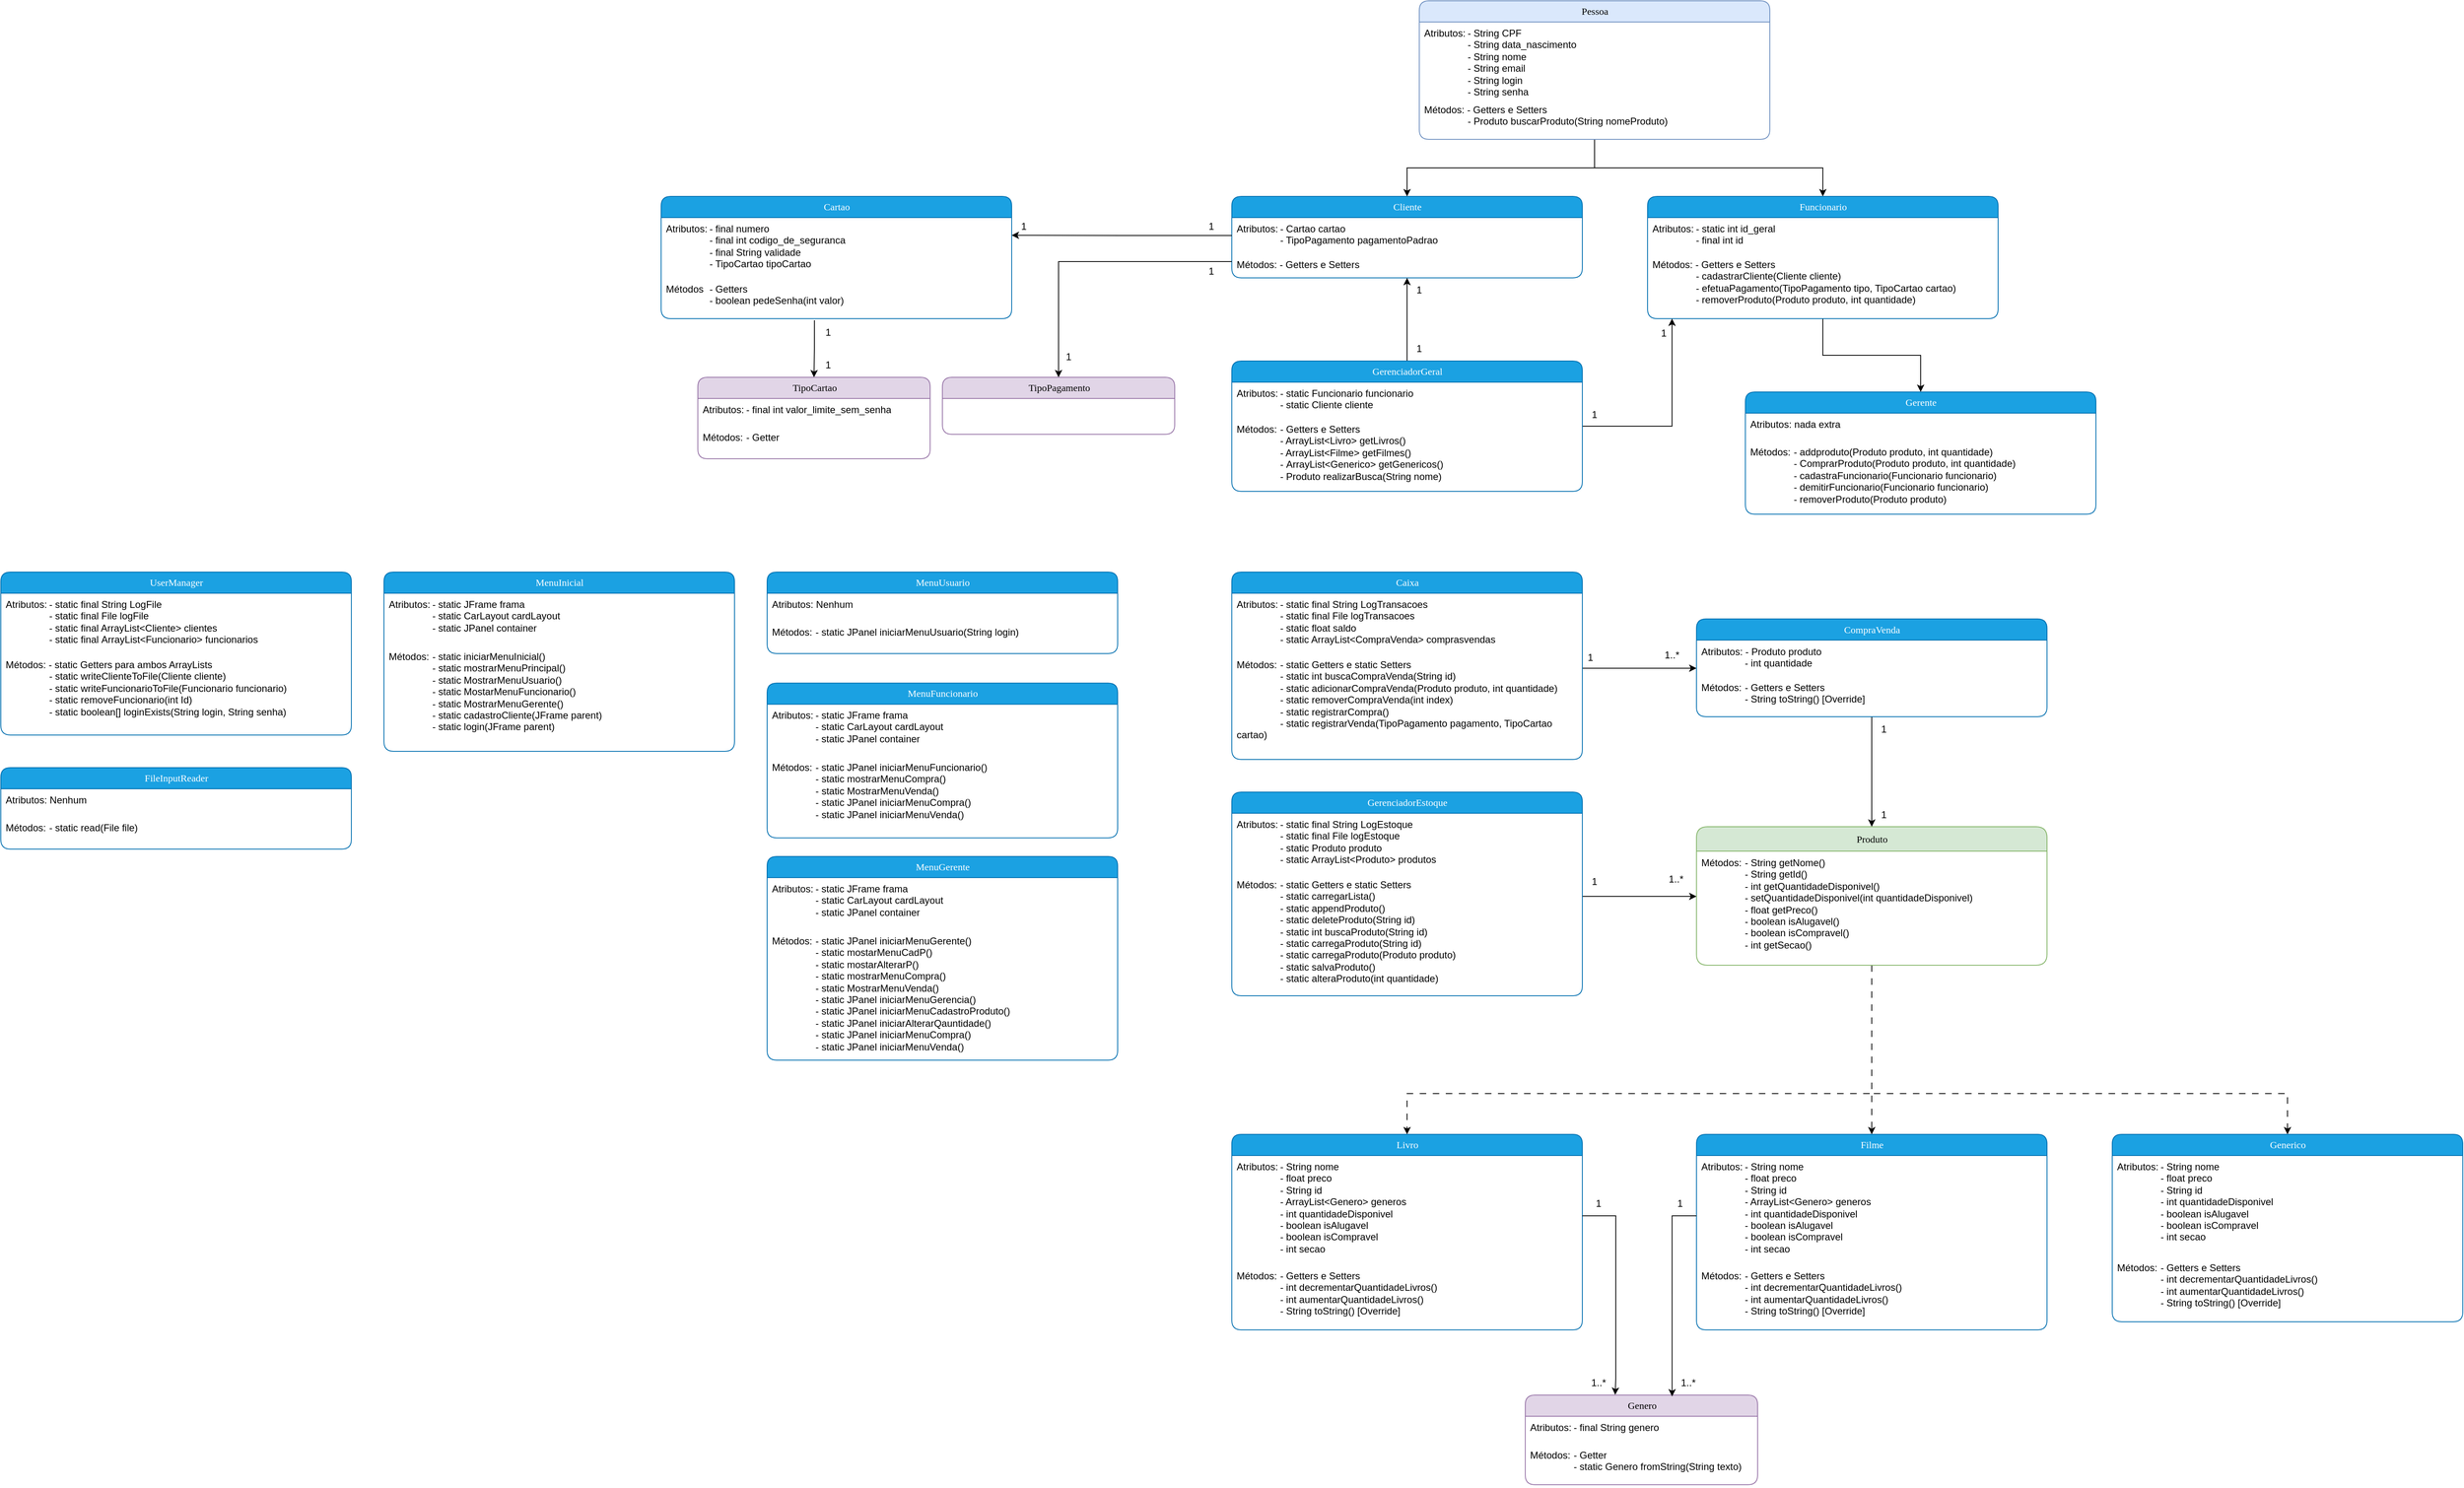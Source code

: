 <mxfile version="27.1.6">
  <diagram name="Page-1" id="b520641d-4fe3-3701-9064-5fc419738815">
    <mxGraphModel dx="-639" dy="1699" grid="1" gridSize="10" guides="1" tooltips="1" connect="1" arrows="1" fold="1" page="1" pageScale="1" pageWidth="1100" pageHeight="850" background="none" math="0" shadow="0">
      <root>
        <mxCell id="0" />
        <mxCell id="1" parent="0" />
        <mxCell id="ZfW2Em-M_eBguEsWXBFq-1" value="Cliente" style="swimlane;html=1;fontStyle=0;childLayout=stackLayout;horizontal=1;startSize=26;fillColor=#1ba1e2;horizontalStack=0;resizeParent=1;resizeLast=0;collapsible=1;marginBottom=0;swimlaneFillColor=#ffffff;align=center;rounded=1;shadow=0;comic=0;labelBackgroundColor=none;strokeWidth=1;fontFamily=Verdana;fontSize=12;strokeColor=#006EAF;fontColor=#ffffff;" parent="1" vertex="1">
          <mxGeometry x="3790" y="-560" width="430" height="100" as="geometry" />
        </mxCell>
        <mxCell id="ZfW2Em-M_eBguEsWXBFq-2" value="Atributos:&lt;span style=&quot;white-space: pre;&quot;&gt;&#x9;&lt;/span&gt;- Cartao cartao&lt;div&gt;&lt;span style=&quot;white-space: pre;&quot;&gt;&#x9;&lt;/span&gt;&lt;span style=&quot;white-space: pre;&quot;&gt;&#x9;&lt;/span&gt;- TipoPagamento pagamentoPadrao&lt;br&gt;&lt;/div&gt;" style="text;html=1;strokeColor=none;fillColor=none;spacingLeft=4;spacingRight=4;whiteSpace=wrap;overflow=hidden;rotatable=0;points=[[0,0.5],[1,0.5]];portConstraint=eastwest;" parent="ZfW2Em-M_eBguEsWXBFq-1" vertex="1">
          <mxGeometry y="26" width="430" height="44" as="geometry" />
        </mxCell>
        <mxCell id="ZfW2Em-M_eBguEsWXBFq-3" value="Métodos: - Getters e Setters" style="text;html=1;strokeColor=none;fillColor=none;spacingLeft=4;spacingRight=4;whiteSpace=wrap;overflow=hidden;rotatable=0;points=[[0,0.5],[1,0.5]];portConstraint=eastwest;" parent="ZfW2Em-M_eBguEsWXBFq-1" vertex="1">
          <mxGeometry y="70" width="430" height="20" as="geometry" />
        </mxCell>
        <mxCell id="ZfW2Em-M_eBguEsWXBFq-16" style="edgeStyle=orthogonalEdgeStyle;rounded=0;orthogonalLoop=1;jettySize=auto;html=1;entryX=0.5;entryY=0;entryDx=0;entryDy=0;" parent="1" source="ZfW2Em-M_eBguEsWXBFq-4" target="ZfW2Em-M_eBguEsWXBFq-1" edge="1">
          <mxGeometry relative="1" as="geometry" />
        </mxCell>
        <mxCell id="ZfW2Em-M_eBguEsWXBFq-17" style="edgeStyle=orthogonalEdgeStyle;rounded=0;orthogonalLoop=1;jettySize=auto;html=1;entryX=0.5;entryY=0;entryDx=0;entryDy=0;" parent="1" source="ZfW2Em-M_eBguEsWXBFq-4" target="ZfW2Em-M_eBguEsWXBFq-8" edge="1">
          <mxGeometry relative="1" as="geometry" />
        </mxCell>
        <mxCell id="ZfW2Em-M_eBguEsWXBFq-4" value="Pessoa" style="swimlane;html=1;fontStyle=0;childLayout=stackLayout;horizontal=1;startSize=26;fillColor=#dae8fc;horizontalStack=0;resizeParent=1;resizeLast=0;collapsible=1;marginBottom=0;swimlaneFillColor=#ffffff;align=center;rounded=1;shadow=0;comic=0;labelBackgroundColor=none;strokeWidth=1;fontFamily=Verdana;fontSize=12;strokeColor=#6c8ebf;" parent="1" vertex="1">
          <mxGeometry x="4020" y="-800" width="430" height="170" as="geometry" />
        </mxCell>
        <mxCell id="ZfW2Em-M_eBguEsWXBFq-5" value="Atributos:&lt;span style=&quot;white-space: pre;&quot;&gt;&#x9;&lt;/span&gt;- String CPF&lt;br&gt;&lt;span style=&quot;white-space: pre;&quot;&gt;&#x9;&lt;/span&gt;&lt;span style=&quot;white-space: pre;&quot;&gt;&#x9;&lt;/span&gt;- String data_nascimento&lt;br&gt;&lt;div&gt;&lt;span style=&quot;white-space: pre;&quot;&gt;&#x9;&lt;/span&gt;&lt;span style=&quot;white-space: pre;&quot;&gt;&#x9;&lt;/span&gt;- String nome&lt;br&gt;&lt;/div&gt;&lt;div&gt;&lt;span style=&quot;white-space: pre;&quot;&gt;&#x9;&lt;/span&gt;&lt;span style=&quot;white-space: pre;&quot;&gt;&#x9;&lt;/span&gt;- String email&lt;br&gt;&lt;/div&gt;&lt;div&gt;&lt;span style=&quot;white-space: pre;&quot;&gt;&#x9;&lt;/span&gt;&lt;span style=&quot;white-space: pre;&quot;&gt;&#x9;&lt;/span&gt;- String login&lt;br&gt;&lt;/div&gt;&lt;div&gt;&lt;span style=&quot;white-space: pre;&quot;&gt;&#x9;&lt;/span&gt;&lt;span style=&quot;white-space: pre;&quot;&gt;&#x9;&lt;/span&gt;- String senha&lt;br&gt;&lt;/div&gt;" style="text;html=1;strokeColor=none;fillColor=none;spacingLeft=4;spacingRight=4;whiteSpace=wrap;overflow=hidden;rotatable=0;points=[[0,0.5],[1,0.5]];portConstraint=eastwest;" parent="ZfW2Em-M_eBguEsWXBFq-4" vertex="1">
          <mxGeometry y="26" width="430" height="94" as="geometry" />
        </mxCell>
        <mxCell id="ZfW2Em-M_eBguEsWXBFq-6" value="Métodos: - Getters e Setters&lt;div&gt;&lt;span style=&quot;white-space: pre;&quot;&gt;&#x9;&lt;/span&gt;&lt;span style=&quot;white-space: pre;&quot;&gt;&#x9;&lt;/span&gt;- Produto buscarProduto(String nomeProduto)&lt;br&gt;&lt;/div&gt;" style="text;html=1;strokeColor=none;fillColor=none;spacingLeft=4;spacingRight=4;whiteSpace=wrap;overflow=hidden;rotatable=0;points=[[0,0.5],[1,0.5]];portConstraint=eastwest;" parent="ZfW2Em-M_eBguEsWXBFq-4" vertex="1">
          <mxGeometry y="120" width="430" height="50" as="geometry" />
        </mxCell>
        <mxCell id="ZfW2Em-M_eBguEsWXBFq-15" style="edgeStyle=orthogonalEdgeStyle;rounded=0;orthogonalLoop=1;jettySize=auto;html=1;entryX=0.5;entryY=0;entryDx=0;entryDy=0;" parent="1" source="ZfW2Em-M_eBguEsWXBFq-8" target="ZfW2Em-M_eBguEsWXBFq-12" edge="1">
          <mxGeometry relative="1" as="geometry" />
        </mxCell>
        <mxCell id="ZfW2Em-M_eBguEsWXBFq-8" value="Funcionario" style="swimlane;html=1;fontStyle=0;childLayout=stackLayout;horizontal=1;startSize=26;fillColor=#1ba1e2;horizontalStack=0;resizeParent=1;resizeLast=0;collapsible=1;marginBottom=0;swimlaneFillColor=#ffffff;align=center;rounded=1;shadow=0;comic=0;labelBackgroundColor=none;strokeWidth=1;fontFamily=Verdana;fontSize=12;strokeColor=#006EAF;fontColor=#ffffff;" parent="1" vertex="1">
          <mxGeometry x="4300" y="-560" width="430" height="150" as="geometry" />
        </mxCell>
        <mxCell id="ZfW2Em-M_eBguEsWXBFq-9" value="Atributos:&lt;span style=&quot;white-space: pre;&quot;&gt;&#x9;&lt;/span&gt;- static int id_geral&lt;div&gt;&lt;span style=&quot;white-space: pre;&quot;&gt;&#x9;&lt;/span&gt;&lt;span style=&quot;white-space: pre;&quot;&gt;&#x9;&lt;/span&gt;- final int id&lt;br&gt;&lt;/div&gt;" style="text;html=1;strokeColor=none;fillColor=none;spacingLeft=4;spacingRight=4;whiteSpace=wrap;overflow=hidden;rotatable=0;points=[[0,0.5],[1,0.5]];portConstraint=eastwest;" parent="ZfW2Em-M_eBguEsWXBFq-8" vertex="1">
          <mxGeometry y="26" width="430" height="44" as="geometry" />
        </mxCell>
        <mxCell id="ZfW2Em-M_eBguEsWXBFq-10" value="Métodos: - Getters e Setters&lt;div&gt;&lt;span style=&quot;white-space: pre;&quot;&gt;&#x9;&lt;/span&gt;&lt;span style=&quot;white-space: pre;&quot;&gt;&#x9;&lt;/span&gt;- cadastrarCliente(Cliente cliente)&lt;br&gt;&lt;/div&gt;&lt;div&gt;&lt;span style=&quot;white-space: pre;&quot;&gt;&#x9;&lt;/span&gt;&lt;span style=&quot;white-space: pre;&quot;&gt;&#x9;&lt;/span&gt;- efetuaPagamento(TipoPagamento tipo, TipoCartao cartao)&lt;br&gt;&lt;/div&gt;&lt;div&gt;&lt;span style=&quot;white-space: pre;&quot;&gt;&#x9;&lt;/span&gt;&lt;span style=&quot;white-space: pre;&quot;&gt;&#x9;&lt;/span&gt;- removerProduto(Produto produto, int quantidade)&lt;br&gt;&lt;/div&gt;" style="text;html=1;strokeColor=none;fillColor=none;spacingLeft=4;spacingRight=4;whiteSpace=wrap;overflow=hidden;rotatable=0;points=[[0,0.5],[1,0.5]];portConstraint=eastwest;" parent="ZfW2Em-M_eBguEsWXBFq-8" vertex="1">
          <mxGeometry y="70" width="430" height="80" as="geometry" />
        </mxCell>
        <mxCell id="ZfW2Em-M_eBguEsWXBFq-12" value="Gerente" style="swimlane;html=1;fontStyle=0;childLayout=stackLayout;horizontal=1;startSize=26;fillColor=#1ba1e2;horizontalStack=0;resizeParent=1;resizeLast=0;collapsible=1;marginBottom=0;swimlaneFillColor=#ffffff;align=center;rounded=1;shadow=0;comic=0;labelBackgroundColor=none;strokeWidth=1;fontFamily=Verdana;fontSize=12;strokeColor=#006EAF;fontColor=#ffffff;" parent="1" vertex="1">
          <mxGeometry x="4420" y="-320" width="430" height="150" as="geometry" />
        </mxCell>
        <mxCell id="ZfW2Em-M_eBguEsWXBFq-13" value="Atributos: nada extra" style="text;html=1;strokeColor=none;fillColor=none;spacingLeft=4;spacingRight=4;whiteSpace=wrap;overflow=hidden;rotatable=0;points=[[0,0.5],[1,0.5]];portConstraint=eastwest;" parent="ZfW2Em-M_eBguEsWXBFq-12" vertex="1">
          <mxGeometry y="26" width="430" height="34" as="geometry" />
        </mxCell>
        <mxCell id="ZfW2Em-M_eBguEsWXBFq-14" value="Métodos:&lt;span style=&quot;white-space: pre;&quot;&gt;&#x9;&lt;/span&gt;- addproduto(Produto produto, int quantidade)&lt;div&gt;&lt;span style=&quot;white-space: pre;&quot;&gt;&#x9;&lt;/span&gt;&lt;span style=&quot;white-space: pre;&quot;&gt;&#x9;&lt;/span&gt;- ComprarProduto(Produto produto, int quantidade)&lt;br&gt;&lt;/div&gt;&lt;div&gt;&lt;span style=&quot;white-space: pre;&quot;&gt;&#x9;&lt;/span&gt;&lt;span style=&quot;white-space: pre;&quot;&gt;&#x9;&lt;/span&gt;- cadastraFuncionario(Funcionario funcionario)&lt;br&gt;&lt;/div&gt;&lt;div&gt;&lt;span style=&quot;white-space: pre;&quot;&gt;&#x9;&lt;/span&gt;&lt;span style=&quot;white-space: pre;&quot;&gt;&#x9;&lt;/span&gt;- demitirFuncionario(Funcionario funcionario)&lt;br&gt;&lt;/div&gt;&lt;div&gt;&lt;span style=&quot;white-space: pre;&quot;&gt;&#x9;&lt;/span&gt;&lt;span style=&quot;white-space: pre;&quot;&gt;&#x9;&lt;/span&gt;- removerProduto(Produto produto)&lt;br&gt;&lt;/div&gt;" style="text;html=1;strokeColor=none;fillColor=none;spacingLeft=4;spacingRight=4;whiteSpace=wrap;overflow=hidden;rotatable=0;points=[[0,0.5],[1,0.5]];portConstraint=eastwest;" parent="ZfW2Em-M_eBguEsWXBFq-12" vertex="1">
          <mxGeometry y="60" width="430" height="90" as="geometry" />
        </mxCell>
        <mxCell id="ZfW2Em-M_eBguEsWXBFq-36" style="edgeStyle=orthogonalEdgeStyle;rounded=0;orthogonalLoop=1;jettySize=auto;html=1;entryX=0.5;entryY=0;entryDx=0;entryDy=0;dashed=1;dashPattern=8 8;" parent="1" source="ZfW2Em-M_eBguEsWXBFq-18" target="ZfW2Em-M_eBguEsWXBFq-27" edge="1">
          <mxGeometry relative="1" as="geometry">
            <Array as="points">
              <mxPoint x="4575" y="541" />
              <mxPoint x="4005" y="541" />
            </Array>
          </mxGeometry>
        </mxCell>
        <mxCell id="ZfW2Em-M_eBguEsWXBFq-37" style="edgeStyle=orthogonalEdgeStyle;rounded=0;orthogonalLoop=1;jettySize=auto;html=1;entryX=0.5;entryY=0;entryDx=0;entryDy=0;dashed=1;dashPattern=8 8;" parent="1" source="ZfW2Em-M_eBguEsWXBFq-18" target="ZfW2Em-M_eBguEsWXBFq-30" edge="1">
          <mxGeometry relative="1" as="geometry">
            <Array as="points">
              <mxPoint x="4575" y="488" />
              <mxPoint x="4575" y="488" />
            </Array>
          </mxGeometry>
        </mxCell>
        <mxCell id="ZfW2Em-M_eBguEsWXBFq-38" style="edgeStyle=orthogonalEdgeStyle;rounded=0;orthogonalLoop=1;jettySize=auto;html=1;dashed=1;dashPattern=8 8;" parent="1" source="ZfW2Em-M_eBguEsWXBFq-18" target="ZfW2Em-M_eBguEsWXBFq-33" edge="1">
          <mxGeometry relative="1" as="geometry">
            <Array as="points">
              <mxPoint x="4575" y="541" />
              <mxPoint x="5085" y="541" />
            </Array>
          </mxGeometry>
        </mxCell>
        <mxCell id="ZfW2Em-M_eBguEsWXBFq-18" value="Produto" style="swimlane;html=1;fontStyle=0;childLayout=stackLayout;horizontal=1;startSize=30;fillColor=#d5e8d4;horizontalStack=0;resizeParent=1;resizeLast=0;collapsible=1;marginBottom=0;swimlaneFillColor=#ffffff;align=center;rounded=1;shadow=0;comic=0;labelBackgroundColor=none;strokeWidth=1;fontFamily=Verdana;fontSize=12;strokeColor=#82b366;" parent="1" vertex="1">
          <mxGeometry x="4360" y="213.5" width="430" height="170" as="geometry" />
        </mxCell>
        <mxCell id="ZfW2Em-M_eBguEsWXBFq-19" value="Métodos:&lt;span style=&quot;white-space: pre;&quot;&gt;&#x9;&lt;/span&gt;- String getNome()&lt;div&gt;&lt;span style=&quot;white-space: pre;&quot;&gt;&#x9;&lt;/span&gt;&lt;span style=&quot;white-space: pre;&quot;&gt;&#x9;&lt;/span&gt;- String getId()&lt;br&gt;&lt;/div&gt;&lt;div&gt;&lt;span style=&quot;white-space: pre;&quot;&gt;&#x9;&lt;/span&gt;&lt;span style=&quot;white-space: pre;&quot;&gt;&#x9;&lt;/span&gt;- int getQuantidadeDisponivel()&lt;br&gt;&lt;/div&gt;&lt;div&gt;&lt;span style=&quot;white-space: pre;&quot;&gt;&#x9;&lt;/span&gt;&lt;span style=&quot;white-space: pre;&quot;&gt;&#x9;&lt;/span&gt;-&amp;nbsp;setQuantidadeDisponivel(int quantidadeDisponivel)&lt;br&gt;&lt;/div&gt;&lt;div&gt;&lt;span style=&quot;white-space: pre;&quot;&gt;&#x9;&lt;/span&gt;&lt;span style=&quot;white-space: pre;&quot;&gt;&#x9;&lt;/span&gt;- float getPreco()&lt;br&gt;&lt;/div&gt;&lt;div&gt;&lt;span style=&quot;white-space: pre;&quot;&gt;&#x9;&lt;/span&gt;&lt;span style=&quot;white-space: pre;&quot;&gt;&#x9;&lt;/span&gt;- boolean isAlugavel()&lt;br&gt;&lt;/div&gt;&lt;div&gt;&lt;span style=&quot;white-space: pre;&quot;&gt;&#x9;&lt;/span&gt;&lt;span style=&quot;white-space: pre;&quot;&gt;&#x9;&lt;/span&gt;- boolean isCompravel()&lt;br&gt;&lt;/div&gt;&lt;div&gt;&lt;span style=&quot;white-space: pre;&quot;&gt;&#x9;&lt;/span&gt;&lt;span style=&quot;white-space: pre;&quot;&gt;&#x9;&lt;/span&gt;- int getSecao()&lt;br&gt;&lt;/div&gt;" style="text;html=1;strokeColor=none;fillColor=none;spacingLeft=4;spacingRight=4;whiteSpace=wrap;overflow=hidden;rotatable=0;points=[[0,0.5],[1,0.5]];portConstraint=eastwest;" parent="ZfW2Em-M_eBguEsWXBFq-18" vertex="1">
          <mxGeometry y="30" width="430" height="140" as="geometry" />
        </mxCell>
        <mxCell id="ZfW2Em-M_eBguEsWXBFq-20" value="UserManager" style="swimlane;html=1;fontStyle=0;childLayout=stackLayout;horizontal=1;startSize=26;fillColor=#1ba1e2;horizontalStack=0;resizeParent=1;resizeLast=0;collapsible=1;marginBottom=0;swimlaneFillColor=#ffffff;align=center;rounded=1;shadow=0;comic=0;labelBackgroundColor=none;strokeWidth=1;fontFamily=Verdana;fontSize=12;strokeColor=#006EAF;fontColor=#ffffff;" parent="1" vertex="1">
          <mxGeometry x="2280" y="-99" width="430" height="200" as="geometry" />
        </mxCell>
        <mxCell id="ZfW2Em-M_eBguEsWXBFq-21" value="Atributos:&lt;span style=&quot;white-space: pre;&quot;&gt;&#x9;&lt;/span&gt;- static final String LogFile&lt;div&gt;&lt;span style=&quot;white-space: pre;&quot;&gt;&#x9;&lt;/span&gt;&lt;span style=&quot;white-space: pre;&quot;&gt;&#x9;&lt;/span&gt;&lt;span style=&quot;background-color: transparent; color: light-dark(rgb(0, 0, 0), rgb(255, 255, 255));&quot;&gt;- static final File logFile&lt;/span&gt;&lt;/div&gt;&lt;div&gt;&lt;span style=&quot;background-color: transparent; color: light-dark(rgb(0, 0, 0), rgb(255, 255, 255));&quot;&gt;&lt;span style=&quot;white-space: pre;&quot;&gt;&#x9;&lt;/span&gt;&lt;span style=&quot;white-space: pre;&quot;&gt;&#x9;&lt;/span&gt;- static final ArrayList&amp;lt;Cliente&amp;gt; clientes&lt;/span&gt;&lt;/div&gt;&lt;div&gt;&lt;span style=&quot;white-space: pre;&quot;&gt;&#x9;&lt;/span&gt;&lt;span style=&quot;white-space: pre;&quot;&gt;&#x9;&lt;/span&gt;&lt;span style=&quot;background-color: transparent; color: light-dark(rgb(0, 0, 0), rgb(255, 255, 255));&quot;&gt;- static final&amp;nbsp;&lt;/span&gt;&lt;span style=&quot;background-color: transparent; color: light-dark(rgb(0, 0, 0), rgb(255, 255, 255));&quot;&gt;ArrayList&amp;lt;Funcionario&amp;gt; funcionarios&lt;/span&gt;&lt;/div&gt;" style="text;html=1;strokeColor=none;fillColor=none;spacingLeft=4;spacingRight=4;whiteSpace=wrap;overflow=hidden;rotatable=0;points=[[0,0.5],[1,0.5]];portConstraint=eastwest;" parent="ZfW2Em-M_eBguEsWXBFq-20" vertex="1">
          <mxGeometry y="26" width="430" height="74" as="geometry" />
        </mxCell>
        <mxCell id="ZfW2Em-M_eBguEsWXBFq-22" value="Métodos: - static Getters para ambos ArrayLists&lt;div&gt;&lt;span style=&quot;white-space: pre;&quot;&gt;&#x9;&lt;/span&gt;&lt;span style=&quot;white-space: pre;&quot;&gt;&#x9;&lt;/span&gt;- static writeClienteToFile(Cliente cliente)&lt;br&gt;&lt;/div&gt;&lt;div&gt;&lt;span style=&quot;white-space: pre;&quot;&gt;&#x9;&lt;/span&gt;&lt;span style=&quot;white-space: pre;&quot;&gt;&#x9;&lt;/span&gt;- static writeFuncionarioToFile(Funcionario funcionario)&lt;br&gt;&lt;/div&gt;&lt;div&gt;&lt;span style=&quot;white-space: pre;&quot;&gt;&#x9;&lt;/span&gt;&lt;span style=&quot;white-space: pre;&quot;&gt;&#x9;&lt;/span&gt;- static removeFuncionario(int Id)&lt;br&gt;&lt;/div&gt;&lt;div&gt;&lt;span style=&quot;white-space: pre;&quot;&gt;&#x9;&lt;/span&gt;&lt;span style=&quot;white-space: pre;&quot;&gt;&#x9;&lt;/span&gt;- static boolean[] loginExists(String login, String senha)&lt;/div&gt;" style="text;html=1;strokeColor=none;fillColor=none;spacingLeft=4;spacingRight=4;whiteSpace=wrap;overflow=hidden;rotatable=0;points=[[0,0.5],[1,0.5]];portConstraint=eastwest;" parent="ZfW2Em-M_eBguEsWXBFq-20" vertex="1">
          <mxGeometry y="100" width="430" height="100" as="geometry" />
        </mxCell>
        <mxCell id="ZfW2Em-M_eBguEsWXBFq-23" value="Genero" style="swimlane;html=1;fontStyle=0;childLayout=stackLayout;horizontal=1;startSize=26;fillColor=#e1d5e7;horizontalStack=0;resizeParent=1;resizeLast=0;collapsible=1;marginBottom=0;swimlaneFillColor=#ffffff;align=center;rounded=1;shadow=0;comic=0;labelBackgroundColor=none;strokeWidth=1;fontFamily=Verdana;fontSize=12;strokeColor=#9673a6;" parent="1" vertex="1">
          <mxGeometry x="4150" y="911" width="285" height="110" as="geometry" />
        </mxCell>
        <mxCell id="ZfW2Em-M_eBguEsWXBFq-24" value="Atributos:&lt;span style=&quot;white-space: pre;&quot;&gt;&#x9;&lt;/span&gt;- final String genero" style="text;html=1;strokeColor=none;fillColor=none;spacingLeft=4;spacingRight=4;whiteSpace=wrap;overflow=hidden;rotatable=0;points=[[0,0.5],[1,0.5]];portConstraint=eastwest;" parent="ZfW2Em-M_eBguEsWXBFq-23" vertex="1">
          <mxGeometry y="26" width="285" height="34" as="geometry" />
        </mxCell>
        <mxCell id="ZfW2Em-M_eBguEsWXBFq-25" value="Métodos:&lt;span style=&quot;white-space: pre;&quot;&gt;&#x9;&lt;/span&gt;- Getter&lt;div&gt;&lt;span style=&quot;white-space: pre;&quot;&gt;&#x9;&lt;/span&gt;&lt;span style=&quot;white-space: pre;&quot;&gt;&#x9;&lt;/span&gt;- static Genero fromString(String texto)&lt;br&gt;&lt;/div&gt;" style="text;html=1;strokeColor=none;fillColor=none;spacingLeft=4;spacingRight=4;whiteSpace=wrap;overflow=hidden;rotatable=0;points=[[0,0.5],[1,0.5]];portConstraint=eastwest;" parent="ZfW2Em-M_eBguEsWXBFq-23" vertex="1">
          <mxGeometry y="60" width="285" height="50" as="geometry" />
        </mxCell>
        <mxCell id="ZfW2Em-M_eBguEsWXBFq-27" value="Livro" style="swimlane;html=1;fontStyle=0;childLayout=stackLayout;horizontal=1;startSize=26;fillColor=#1ba1e2;horizontalStack=0;resizeParent=1;resizeLast=0;collapsible=1;marginBottom=0;swimlaneFillColor=#ffffff;align=center;rounded=1;shadow=0;comic=0;labelBackgroundColor=none;strokeWidth=1;fontFamily=Verdana;fontSize=12;strokeColor=#006EAF;fontColor=#ffffff;" parent="1" vertex="1">
          <mxGeometry x="3790" y="591" width="430" height="240" as="geometry" />
        </mxCell>
        <mxCell id="ZfW2Em-M_eBguEsWXBFq-28" value="Atributos:&lt;span style=&quot;white-space: pre;&quot;&gt;&#x9;&lt;/span&gt;- String nome&lt;div&gt;&lt;span style=&quot;white-space: pre;&quot;&gt;&#x9;&lt;/span&gt;&lt;span style=&quot;white-space: pre;&quot;&gt;&#x9;&lt;/span&gt;- float preco&lt;br&gt;&lt;/div&gt;&lt;div&gt;&lt;span style=&quot;white-space: pre;&quot;&gt;&#x9;&lt;/span&gt;&lt;span style=&quot;white-space: pre;&quot;&gt;&#x9;&lt;/span&gt;- String id&lt;br&gt;&lt;/div&gt;&lt;div&gt;&lt;span style=&quot;white-space: pre;&quot;&gt;&#x9;&lt;/span&gt;&lt;span style=&quot;white-space: pre;&quot;&gt;&#x9;&lt;/span&gt;- ArrayList&amp;lt;Genero&amp;gt; generos&lt;br&gt;&lt;/div&gt;&lt;div&gt;&lt;span style=&quot;white-space: pre;&quot;&gt;&#x9;&lt;/span&gt;&lt;span style=&quot;white-space: pre;&quot;&gt;&#x9;&lt;/span&gt;- int quantidadeDisponivel&lt;br&gt;&lt;/div&gt;&lt;div&gt;&lt;span style=&quot;white-space: pre;&quot;&gt;&#x9;&lt;/span&gt;&lt;span style=&quot;white-space: pre;&quot;&gt;&#x9;&lt;/span&gt;- boolean isAlugavel&lt;br&gt;&lt;/div&gt;&lt;div&gt;&lt;span style=&quot;white-space: pre;&quot;&gt;&#x9;&lt;/span&gt;&lt;span style=&quot;white-space: pre;&quot;&gt;&#x9;&lt;/span&gt;- boolean isCompravel&lt;br&gt;&lt;/div&gt;&lt;div&gt;&lt;span style=&quot;white-space: pre;&quot;&gt;&#x9;&lt;/span&gt;&lt;span style=&quot;white-space: pre;&quot;&gt;&#x9;&lt;/span&gt;- int secao&lt;br&gt;&lt;/div&gt;" style="text;html=1;strokeColor=none;fillColor=none;spacingLeft=4;spacingRight=4;whiteSpace=wrap;overflow=hidden;rotatable=0;points=[[0,0.5],[1,0.5]];portConstraint=eastwest;" parent="ZfW2Em-M_eBguEsWXBFq-27" vertex="1">
          <mxGeometry y="26" width="430" height="134" as="geometry" />
        </mxCell>
        <mxCell id="ZfW2Em-M_eBguEsWXBFq-29" value="Métodos:&lt;span style=&quot;white-space: pre;&quot;&gt;&#x9;&lt;/span&gt;- Getters e Setters&lt;span style=&quot;white-space: pre;&quot;&gt;&lt;/span&gt;&lt;div&gt;&lt;span style=&quot;white-space: pre;&quot;&gt;&#x9;&lt;/span&gt;&lt;span style=&quot;white-space: pre;&quot;&gt;&#x9;&lt;/span&gt;- int decrementarQuantidadeLivros()&lt;br&gt;&lt;/div&gt;&lt;div&gt;&lt;span style=&quot;white-space: pre;&quot;&gt;&#x9;&lt;/span&gt;&lt;span style=&quot;white-space: pre;&quot;&gt;&#x9;&lt;/span&gt;- int aumentarQuantidadeLivros()&lt;br&gt;&lt;/div&gt;&lt;div&gt;&lt;span style=&quot;white-space: pre;&quot;&gt;&#x9;&lt;/span&gt;&lt;span style=&quot;white-space: pre;&quot;&gt;&#x9;&lt;/span&gt;- String toString() [&lt;span style=&quot;background-color: transparent; color: light-dark(rgb(0, 0, 0), rgb(255, 255, 255));&quot;&gt;Override]&lt;/span&gt;&lt;/div&gt;" style="text;html=1;strokeColor=none;fillColor=none;spacingLeft=4;spacingRight=4;whiteSpace=wrap;overflow=hidden;rotatable=0;points=[[0,0.5],[1,0.5]];portConstraint=eastwest;" parent="ZfW2Em-M_eBguEsWXBFq-27" vertex="1">
          <mxGeometry y="160" width="430" height="80" as="geometry" />
        </mxCell>
        <mxCell id="ZfW2Em-M_eBguEsWXBFq-30" value="Filme" style="swimlane;html=1;fontStyle=0;childLayout=stackLayout;horizontal=1;startSize=26;fillColor=#1ba1e2;horizontalStack=0;resizeParent=1;resizeLast=0;collapsible=1;marginBottom=0;swimlaneFillColor=#ffffff;align=center;rounded=1;shadow=0;comic=0;labelBackgroundColor=none;strokeWidth=1;fontFamily=Verdana;fontSize=12;strokeColor=#006EAF;fontColor=#ffffff;" parent="1" vertex="1">
          <mxGeometry x="4360" y="591" width="430" height="240" as="geometry" />
        </mxCell>
        <mxCell id="ZfW2Em-M_eBguEsWXBFq-31" value="Atributos:&lt;span style=&quot;white-space: pre;&quot;&gt;&#x9;&lt;/span&gt;- String nome&lt;div&gt;&lt;span style=&quot;white-space: pre;&quot;&gt;&#x9;&lt;/span&gt;&lt;span style=&quot;white-space: pre;&quot;&gt;&#x9;&lt;/span&gt;- float preco&lt;br&gt;&lt;/div&gt;&lt;div&gt;&lt;span style=&quot;white-space: pre;&quot;&gt;&#x9;&lt;/span&gt;&lt;span style=&quot;white-space: pre;&quot;&gt;&#x9;&lt;/span&gt;- String id&lt;br&gt;&lt;/div&gt;&lt;div&gt;&lt;span style=&quot;white-space: pre;&quot;&gt;&#x9;&lt;/span&gt;&lt;span style=&quot;white-space: pre;&quot;&gt;&#x9;&lt;/span&gt;- ArrayList&amp;lt;Genero&amp;gt; generos&lt;br&gt;&lt;/div&gt;&lt;div&gt;&lt;span style=&quot;white-space: pre;&quot;&gt;&#x9;&lt;/span&gt;&lt;span style=&quot;white-space: pre;&quot;&gt;&#x9;&lt;/span&gt;- int quantidadeDisponivel&lt;br&gt;&lt;/div&gt;&lt;div&gt;&lt;span style=&quot;white-space: pre;&quot;&gt;&#x9;&lt;/span&gt;&lt;span style=&quot;white-space: pre;&quot;&gt;&#x9;&lt;/span&gt;- boolean isAlugavel&lt;br&gt;&lt;/div&gt;&lt;div&gt;&lt;span style=&quot;white-space: pre;&quot;&gt;&#x9;&lt;/span&gt;&lt;span style=&quot;white-space: pre;&quot;&gt;&#x9;&lt;/span&gt;- boolean isCompravel&lt;br&gt;&lt;/div&gt;&lt;div&gt;&lt;span style=&quot;white-space: pre;&quot;&gt;&#x9;&lt;/span&gt;&lt;span style=&quot;white-space: pre;&quot;&gt;&#x9;&lt;/span&gt;- int secao&lt;br&gt;&lt;/div&gt;" style="text;html=1;strokeColor=none;fillColor=none;spacingLeft=4;spacingRight=4;whiteSpace=wrap;overflow=hidden;rotatable=0;points=[[0,0.5],[1,0.5]];portConstraint=eastwest;" parent="ZfW2Em-M_eBguEsWXBFq-30" vertex="1">
          <mxGeometry y="26" width="430" height="134" as="geometry" />
        </mxCell>
        <mxCell id="ZfW2Em-M_eBguEsWXBFq-32" value="Métodos:&lt;span style=&quot;white-space: pre;&quot;&gt;&#x9;&lt;/span&gt;- Getters e Setters&lt;span style=&quot;white-space: pre;&quot;&gt;&lt;/span&gt;&lt;div&gt;&lt;span style=&quot;white-space: pre;&quot;&gt;&#x9;&lt;/span&gt;&lt;span style=&quot;white-space: pre;&quot;&gt;&#x9;&lt;/span&gt;- int decrementarQuantidadeLivros()&lt;br&gt;&lt;/div&gt;&lt;div&gt;&lt;span style=&quot;white-space: pre;&quot;&gt;&#x9;&lt;/span&gt;&lt;span style=&quot;white-space: pre;&quot;&gt;&#x9;&lt;/span&gt;- int aumentarQuantidadeLivros()&lt;br&gt;&lt;/div&gt;&lt;div&gt;&lt;span style=&quot;white-space: pre;&quot;&gt;&#x9;&lt;/span&gt;&lt;span style=&quot;white-space: pre;&quot;&gt;&#x9;&lt;/span&gt;- String toString() [&lt;span style=&quot;background-color: transparent; color: light-dark(rgb(0, 0, 0), rgb(255, 255, 255));&quot;&gt;Override]&lt;/span&gt;&lt;/div&gt;" style="text;html=1;strokeColor=none;fillColor=none;spacingLeft=4;spacingRight=4;whiteSpace=wrap;overflow=hidden;rotatable=0;points=[[0,0.5],[1,0.5]];portConstraint=eastwest;" parent="ZfW2Em-M_eBguEsWXBFq-30" vertex="1">
          <mxGeometry y="160" width="430" height="80" as="geometry" />
        </mxCell>
        <mxCell id="ZfW2Em-M_eBguEsWXBFq-33" value="Generico" style="swimlane;html=1;fontStyle=0;childLayout=stackLayout;horizontal=1;startSize=26;fillColor=#1ba1e2;horizontalStack=0;resizeParent=1;resizeLast=0;collapsible=1;marginBottom=0;swimlaneFillColor=#ffffff;align=center;rounded=1;shadow=0;comic=0;labelBackgroundColor=none;strokeWidth=1;fontFamily=Verdana;fontSize=12;strokeColor=#006EAF;fontColor=#ffffff;" parent="1" vertex="1">
          <mxGeometry x="4870" y="591" width="430" height="230" as="geometry" />
        </mxCell>
        <mxCell id="ZfW2Em-M_eBguEsWXBFq-34" value="Atributos:&lt;span style=&quot;white-space: pre;&quot;&gt;&#x9;&lt;/span&gt;- String nome&lt;div&gt;&lt;span style=&quot;white-space: pre;&quot;&gt;&#x9;&lt;/span&gt;&lt;span style=&quot;white-space: pre;&quot;&gt;&#x9;&lt;/span&gt;- float preco&lt;br&gt;&lt;/div&gt;&lt;div&gt;&lt;span style=&quot;white-space: pre;&quot;&gt;&#x9;&lt;/span&gt;&lt;span style=&quot;white-space: pre;&quot;&gt;&#x9;&lt;/span&gt;- String id&lt;/div&gt;&lt;div&gt;&lt;span style=&quot;background-color: transparent; color: light-dark(rgb(0, 0, 0), rgb(255, 255, 255)); white-space: pre;&quot;&gt;&#x9;&lt;/span&gt;&lt;span style=&quot;background-color: transparent; color: light-dark(rgb(0, 0, 0), rgb(255, 255, 255)); white-space: pre;&quot;&gt;&#x9;&lt;/span&gt;&lt;span style=&quot;background-color: transparent; color: light-dark(rgb(0, 0, 0), rgb(255, 255, 255));&quot;&gt;- int quantidadeDisponivel&lt;/span&gt;&lt;/div&gt;&lt;div&gt;&lt;span style=&quot;white-space: pre;&quot;&gt;&#x9;&lt;/span&gt;&lt;span style=&quot;white-space: pre;&quot;&gt;&#x9;&lt;/span&gt;- boolean isAlugavel&lt;br&gt;&lt;/div&gt;&lt;div&gt;&lt;span style=&quot;white-space: pre;&quot;&gt;&#x9;&lt;/span&gt;&lt;span style=&quot;white-space: pre;&quot;&gt;&#x9;&lt;/span&gt;- boolean isCompravel&lt;br&gt;&lt;/div&gt;&lt;div&gt;&lt;span style=&quot;white-space: pre;&quot;&gt;&#x9;&lt;/span&gt;&lt;span style=&quot;white-space: pre;&quot;&gt;&#x9;&lt;/span&gt;- int secao&lt;br&gt;&lt;/div&gt;" style="text;html=1;strokeColor=none;fillColor=none;spacingLeft=4;spacingRight=4;whiteSpace=wrap;overflow=hidden;rotatable=0;points=[[0,0.5],[1,0.5]];portConstraint=eastwest;" parent="ZfW2Em-M_eBguEsWXBFq-33" vertex="1">
          <mxGeometry y="26" width="430" height="124" as="geometry" />
        </mxCell>
        <mxCell id="ZfW2Em-M_eBguEsWXBFq-35" value="Métodos:&lt;span style=&quot;white-space: pre;&quot;&gt;&#x9;&lt;/span&gt;- Getters e Setters&lt;span style=&quot;white-space: pre;&quot;&gt;&lt;/span&gt;&lt;div&gt;&lt;span style=&quot;white-space: pre;&quot;&gt;&#x9;&lt;/span&gt;&lt;span style=&quot;white-space: pre;&quot;&gt;&#x9;&lt;/span&gt;- int decrementarQuantidadeLivros()&lt;br&gt;&lt;/div&gt;&lt;div&gt;&lt;span style=&quot;white-space: pre;&quot;&gt;&#x9;&lt;/span&gt;&lt;span style=&quot;white-space: pre;&quot;&gt;&#x9;&lt;/span&gt;- int aumentarQuantidadeLivros()&lt;br&gt;&lt;/div&gt;&lt;div&gt;&lt;span style=&quot;white-space: pre;&quot;&gt;&#x9;&lt;/span&gt;&lt;span style=&quot;white-space: pre;&quot;&gt;&#x9;&lt;/span&gt;- String toString() [&lt;span style=&quot;background-color: transparent; color: light-dark(rgb(0, 0, 0), rgb(255, 255, 255));&quot;&gt;Override]&lt;/span&gt;&lt;/div&gt;" style="text;html=1;strokeColor=none;fillColor=none;spacingLeft=4;spacingRight=4;whiteSpace=wrap;overflow=hidden;rotatable=0;points=[[0,0.5],[1,0.5]];portConstraint=eastwest;" parent="ZfW2Em-M_eBguEsWXBFq-33" vertex="1">
          <mxGeometry y="150" width="430" height="80" as="geometry" />
        </mxCell>
        <mxCell id="ZfW2Em-M_eBguEsWXBFq-41" value="1" style="text;html=1;align=center;verticalAlign=middle;whiteSpace=wrap;rounded=0;" parent="1" vertex="1">
          <mxGeometry x="4210" y="661" width="60" height="30" as="geometry" />
        </mxCell>
        <mxCell id="ZfW2Em-M_eBguEsWXBFq-42" style="edgeStyle=orthogonalEdgeStyle;rounded=0;orthogonalLoop=1;jettySize=auto;html=1;entryX=0.387;entryY=-0.003;entryDx=0;entryDy=0;entryPerimeter=0;" parent="1" source="ZfW2Em-M_eBguEsWXBFq-27" target="ZfW2Em-M_eBguEsWXBFq-23" edge="1">
          <mxGeometry relative="1" as="geometry">
            <mxPoint x="4260" y="901" as="targetPoint" />
            <Array as="points">
              <mxPoint x="4261" y="691" />
              <mxPoint x="4261" y="891" />
              <mxPoint x="4260" y="891" />
            </Array>
          </mxGeometry>
        </mxCell>
        <mxCell id="ZfW2Em-M_eBguEsWXBFq-43" style="edgeStyle=orthogonalEdgeStyle;rounded=0;orthogonalLoop=1;jettySize=auto;html=1;entryX=0.632;entryY=0.015;entryDx=0;entryDy=0;entryPerimeter=0;" parent="1" source="ZfW2Em-M_eBguEsWXBFq-31" target="ZfW2Em-M_eBguEsWXBFq-23" edge="1">
          <mxGeometry relative="1" as="geometry">
            <Array as="points">
              <mxPoint x="4330" y="691" />
            </Array>
          </mxGeometry>
        </mxCell>
        <mxCell id="ZfW2Em-M_eBguEsWXBFq-44" value="1" style="text;html=1;align=center;verticalAlign=middle;whiteSpace=wrap;rounded=0;" parent="1" vertex="1">
          <mxGeometry x="4310" y="661" width="60" height="30" as="geometry" />
        </mxCell>
        <mxCell id="ZfW2Em-M_eBguEsWXBFq-45" value="1..*" style="text;html=1;align=center;verticalAlign=middle;whiteSpace=wrap;rounded=0;" parent="1" vertex="1">
          <mxGeometry x="4320" y="881" width="60" height="30" as="geometry" />
        </mxCell>
        <mxCell id="ZfW2Em-M_eBguEsWXBFq-46" value="1..*" style="text;html=1;align=center;verticalAlign=middle;whiteSpace=wrap;rounded=0;" parent="1" vertex="1">
          <mxGeometry x="4210" y="881" width="60" height="30" as="geometry" />
        </mxCell>
        <mxCell id="ZfW2Em-M_eBguEsWXBFq-61" style="edgeStyle=orthogonalEdgeStyle;rounded=0;orthogonalLoop=1;jettySize=auto;html=1;entryX=0.5;entryY=0;entryDx=0;entryDy=0;" parent="1" target="ZfW2Em-M_eBguEsWXBFq-54" edge="1">
          <mxGeometry relative="1" as="geometry">
            <mxPoint x="3278.034" y="-408.0" as="sourcePoint" />
            <Array as="points">
              <mxPoint x="3278" y="-373" />
              <mxPoint x="3278" y="-373" />
            </Array>
          </mxGeometry>
        </mxCell>
        <mxCell id="ZfW2Em-M_eBguEsWXBFq-51" value="Cartao" style="swimlane;html=1;fontStyle=0;childLayout=stackLayout;horizontal=1;startSize=26;fillColor=#1ba1e2;horizontalStack=0;resizeParent=1;resizeLast=0;collapsible=1;marginBottom=0;swimlaneFillColor=#ffffff;align=center;rounded=1;shadow=0;comic=0;labelBackgroundColor=none;strokeWidth=1;fontFamily=Verdana;fontSize=12;strokeColor=#006EAF;fontColor=#ffffff;" parent="1" vertex="1">
          <mxGeometry x="3090" y="-560" width="430" height="150" as="geometry" />
        </mxCell>
        <mxCell id="ZfW2Em-M_eBguEsWXBFq-52" value="Atributos:&lt;span style=&quot;white-space: pre;&quot;&gt;&#x9;&lt;/span&gt;- final numero&lt;div&gt;&lt;span style=&quot;white-space: pre;&quot;&gt;&#x9;&lt;/span&gt;&lt;span style=&quot;white-space: pre;&quot;&gt;&#x9;&lt;/span&gt;- final int codigo_de_seguranca&lt;/div&gt;&lt;div&gt;&lt;span style=&quot;white-space: pre;&quot;&gt;&#x9;&lt;/span&gt;&lt;span style=&quot;white-space: pre;&quot;&gt;&#x9;&lt;/span&gt;- final String validade&lt;/div&gt;&lt;div&gt;&lt;span style=&quot;white-space: pre;&quot;&gt;&#x9;&lt;/span&gt;&lt;span style=&quot;white-space: pre;&quot;&gt;&#x9;&lt;/span&gt;- TipoCartao tipoCartao&lt;/div&gt;" style="text;html=1;strokeColor=none;fillColor=none;spacingLeft=4;spacingRight=4;whiteSpace=wrap;overflow=hidden;rotatable=0;points=[[0,0.5],[1,0.5]];portConstraint=eastwest;" parent="ZfW2Em-M_eBguEsWXBFq-51" vertex="1">
          <mxGeometry y="26" width="430" height="74" as="geometry" />
        </mxCell>
        <mxCell id="ZfW2Em-M_eBguEsWXBFq-53" value="Métodos&lt;span style=&quot;white-space: pre;&quot;&gt;&#x9;&lt;/span&gt;- Getters&lt;div&gt;&lt;span style=&quot;white-space: pre;&quot;&gt;&#x9;&lt;/span&gt;&lt;span style=&quot;white-space: pre;&quot;&gt;&#x9;&lt;/span&gt;- boolean pedeSenha(int valor)&lt;br&gt;&lt;/div&gt;" style="text;html=1;strokeColor=none;fillColor=none;spacingLeft=4;spacingRight=4;whiteSpace=wrap;overflow=hidden;rotatable=0;points=[[0,0.5],[1,0.5]];portConstraint=eastwest;" parent="ZfW2Em-M_eBguEsWXBFq-51" vertex="1">
          <mxGeometry y="100" width="430" height="50" as="geometry" />
        </mxCell>
        <mxCell id="ZfW2Em-M_eBguEsWXBFq-54" value="TipoCartao" style="swimlane;html=1;fontStyle=0;childLayout=stackLayout;horizontal=1;startSize=26;fillColor=#e1d5e7;horizontalStack=0;resizeParent=1;resizeLast=0;collapsible=1;marginBottom=0;swimlaneFillColor=#ffffff;align=center;rounded=1;shadow=0;comic=0;labelBackgroundColor=none;strokeWidth=1;fontFamily=Verdana;fontSize=12;strokeColor=#9673a6;" parent="1" vertex="1">
          <mxGeometry x="3135" y="-338" width="285" height="100" as="geometry" />
        </mxCell>
        <mxCell id="ZfW2Em-M_eBguEsWXBFq-55" value="Atributos:&lt;span style=&quot;white-space: pre;&quot;&gt;&#x9;&lt;/span&gt;- final int valor_limite_sem_senha" style="text;html=1;strokeColor=none;fillColor=none;spacingLeft=4;spacingRight=4;whiteSpace=wrap;overflow=hidden;rotatable=0;points=[[0,0.5],[1,0.5]];portConstraint=eastwest;" parent="ZfW2Em-M_eBguEsWXBFq-54" vertex="1">
          <mxGeometry y="26" width="285" height="34" as="geometry" />
        </mxCell>
        <mxCell id="ZfW2Em-M_eBguEsWXBFq-56" value="Métodos:&lt;span style=&quot;white-space: pre;&quot;&gt;&#x9;&lt;/span&gt;- Getter" style="text;html=1;strokeColor=none;fillColor=none;spacingLeft=4;spacingRight=4;whiteSpace=wrap;overflow=hidden;rotatable=0;points=[[0,0.5],[1,0.5]];portConstraint=eastwest;" parent="ZfW2Em-M_eBguEsWXBFq-54" vertex="1">
          <mxGeometry y="60" width="285" height="40" as="geometry" />
        </mxCell>
        <mxCell id="ZfW2Em-M_eBguEsWXBFq-57" value="TipoPagamento" style="swimlane;html=1;fontStyle=0;childLayout=stackLayout;horizontal=1;startSize=26;fillColor=#e1d5e7;horizontalStack=0;resizeParent=1;resizeLast=0;collapsible=1;marginBottom=0;swimlaneFillColor=#ffffff;align=center;rounded=1;shadow=0;comic=0;labelBackgroundColor=none;strokeWidth=1;fontFamily=Verdana;fontSize=12;strokeColor=#9673a6;" parent="1" vertex="1">
          <mxGeometry x="3435" y="-338" width="285" height="70" as="geometry" />
        </mxCell>
        <mxCell id="ZfW2Em-M_eBguEsWXBFq-62" value="1" style="text;html=1;align=center;verticalAlign=middle;whiteSpace=wrap;rounded=0;" parent="1" vertex="1">
          <mxGeometry x="3265" y="-408" width="60" height="30" as="geometry" />
        </mxCell>
        <mxCell id="ZfW2Em-M_eBguEsWXBFq-64" value="MenuInicial" style="swimlane;html=1;fontStyle=0;childLayout=stackLayout;horizontal=1;startSize=26;fillColor=#1ba1e2;horizontalStack=0;resizeParent=1;resizeLast=0;collapsible=1;marginBottom=0;swimlaneFillColor=#ffffff;align=center;rounded=1;shadow=0;comic=0;labelBackgroundColor=none;strokeWidth=1;fontFamily=Verdana;fontSize=12;strokeColor=#006EAF;fontColor=#ffffff;" parent="1" vertex="1">
          <mxGeometry x="2750" y="-99" width="430" height="220" as="geometry" />
        </mxCell>
        <mxCell id="ZfW2Em-M_eBguEsWXBFq-65" value="Atributos:&lt;span style=&quot;white-space: pre;&quot;&gt;&#x9;&lt;/span&gt;- static JFrame frama&lt;br&gt;&lt;div&gt;&lt;span style=&quot;white-space: pre;&quot;&gt;&#x9;&lt;/span&gt;&lt;span style=&quot;white-space: pre;&quot;&gt;&#x9;&lt;/span&gt;- static CarLayout cardLayout&lt;br&gt;&lt;/div&gt;&lt;div&gt;&lt;span style=&quot;white-space: pre;&quot;&gt;&#x9;&lt;/span&gt;&lt;span style=&quot;white-space: pre;&quot;&gt;&#x9;&lt;/span&gt;- static JPanel container&lt;br&gt;&lt;/div&gt;" style="text;html=1;strokeColor=none;fillColor=none;spacingLeft=4;spacingRight=4;whiteSpace=wrap;overflow=hidden;rotatable=0;points=[[0,0.5],[1,0.5]];portConstraint=eastwest;" parent="ZfW2Em-M_eBguEsWXBFq-64" vertex="1">
          <mxGeometry y="26" width="430" height="64" as="geometry" />
        </mxCell>
        <mxCell id="ZfW2Em-M_eBguEsWXBFq-66" value="Métodos:&lt;span style=&quot;white-space: pre;&quot;&gt;&#x9;&lt;/span&gt;- static iniciarMenuInicial()&lt;div&gt;&lt;span style=&quot;white-space: pre;&quot;&gt;&#x9;&lt;/span&gt;&lt;span style=&quot;white-space: pre;&quot;&gt;&#x9;&lt;/span&gt;-&amp;nbsp;&lt;span style=&quot;background-color: transparent; color: light-dark(rgb(0, 0, 0), rgb(255, 255, 255));&quot;&gt;static&lt;/span&gt;&lt;span style=&quot;background-color: transparent; color: light-dark(rgb(0, 0, 0), rgb(255, 255, 255));&quot;&gt;&amp;nbsp;&lt;/span&gt;&lt;span style=&quot;background-color: transparent; color: light-dark(rgb(0, 0, 0), rgb(255, 255, 255));&quot;&gt;mostrarMenuPrincipal()&lt;/span&gt;&lt;/div&gt;&lt;div&gt;&lt;span style=&quot;white-space: pre;&quot;&gt;&#x9;&lt;/span&gt;&lt;span style=&quot;white-space: pre;&quot;&gt;&#x9;&lt;/span&gt;-&amp;nbsp;&lt;span style=&quot;background-color: transparent; color: light-dark(rgb(0, 0, 0), rgb(255, 255, 255));&quot;&gt;static&lt;/span&gt;&lt;span style=&quot;background-color: transparent; color: light-dark(rgb(0, 0, 0), rgb(255, 255, 255));&quot;&gt;&amp;nbsp;&lt;/span&gt;&lt;span style=&quot;background-color: transparent; color: light-dark(rgb(0, 0, 0), rgb(255, 255, 255));&quot;&gt;MostrarMenuUsuario()&lt;/span&gt;&lt;/div&gt;&lt;div&gt;&lt;span style=&quot;white-space: pre;&quot;&gt;&#x9;&lt;/span&gt;&lt;span style=&quot;white-space: pre;&quot;&gt;&#x9;&lt;/span&gt;-&amp;nbsp;&lt;span style=&quot;background-color: transparent; color: light-dark(rgb(0, 0, 0), rgb(255, 255, 255));&quot;&gt;static&lt;/span&gt;&lt;span style=&quot;background-color: transparent; color: light-dark(rgb(0, 0, 0), rgb(255, 255, 255));&quot;&gt;&amp;nbsp;MostarMenuFuncionario()&lt;/span&gt;&lt;br&gt;&lt;/div&gt;&lt;div&gt;&lt;span style=&quot;background-color: transparent; color: light-dark(rgb(0, 0, 0), rgb(255, 255, 255));&quot;&gt;&lt;span style=&quot;white-space: pre;&quot;&gt;&#x9;&lt;/span&gt;&lt;span style=&quot;white-space: pre;&quot;&gt;&#x9;&lt;/span&gt;-&amp;nbsp;&lt;/span&gt;&lt;span style=&quot;background-color: transparent; color: light-dark(rgb(0, 0, 0), rgb(255, 255, 255));&quot;&gt;static&lt;/span&gt;&lt;span style=&quot;background-color: transparent; color: light-dark(rgb(0, 0, 0), rgb(255, 255, 255));&quot;&gt;&amp;nbsp;MostrarMenuGerente()&lt;/span&gt;&lt;span style=&quot;background-color: transparent; color: light-dark(rgb(0, 0, 0), rgb(255, 255, 255));&quot;&gt;&lt;br&gt;&lt;/span&gt;&lt;/div&gt;&lt;div&gt;&lt;span style=&quot;background-color: transparent; color: light-dark(rgb(0, 0, 0), rgb(255, 255, 255));&quot;&gt;&lt;span style=&quot;white-space: pre;&quot;&gt;&#x9;&lt;/span&gt;&lt;span style=&quot;white-space: pre;&quot;&gt;&#x9;&lt;/span&gt;-&amp;nbsp;&lt;/span&gt;&lt;span style=&quot;background-color: transparent; color: light-dark(rgb(0, 0, 0), rgb(255, 255, 255));&quot;&gt;static&lt;/span&gt;&lt;span style=&quot;background-color: transparent; color: light-dark(rgb(0, 0, 0), rgb(255, 255, 255));&quot;&gt;&amp;nbsp;cadastroCliente(JFrame parent)&lt;/span&gt;&lt;span style=&quot;background-color: transparent; color: light-dark(rgb(0, 0, 0), rgb(255, 255, 255));&quot;&gt;&lt;br&gt;&lt;/span&gt;&lt;/div&gt;&lt;div&gt;&lt;span style=&quot;background-color: transparent; color: light-dark(rgb(0, 0, 0), rgb(255, 255, 255));&quot;&gt;&lt;span style=&quot;white-space: pre;&quot;&gt;&#x9;&lt;/span&gt;&lt;span style=&quot;white-space: pre;&quot;&gt;&#x9;&lt;/span&gt;-&amp;nbsp;&lt;/span&gt;&lt;span style=&quot;background-color: transparent; color: light-dark(rgb(0, 0, 0), rgb(255, 255, 255));&quot;&gt;static&lt;/span&gt;&lt;span style=&quot;background-color: transparent; color: light-dark(rgb(0, 0, 0), rgb(255, 255, 255));&quot;&gt;&amp;nbsp;login(JFrame parent)&lt;/span&gt;&lt;span style=&quot;background-color: transparent; color: light-dark(rgb(0, 0, 0), rgb(255, 255, 255));&quot;&gt;&lt;br&gt;&lt;/span&gt;&lt;/div&gt;" style="text;html=1;strokeColor=none;fillColor=none;spacingLeft=4;spacingRight=4;whiteSpace=wrap;overflow=hidden;rotatable=0;points=[[0,0.5],[1,0.5]];portConstraint=eastwest;" parent="ZfW2Em-M_eBguEsWXBFq-64" vertex="1">
          <mxGeometry y="90" width="430" height="130" as="geometry" />
        </mxCell>
        <mxCell id="ZfW2Em-M_eBguEsWXBFq-67" value="MenuFuncionario" style="swimlane;html=1;fontStyle=0;childLayout=stackLayout;horizontal=1;startSize=26;fillColor=#1ba1e2;horizontalStack=0;resizeParent=1;resizeLast=0;collapsible=1;marginBottom=0;swimlaneFillColor=#ffffff;align=center;rounded=1;shadow=0;comic=0;labelBackgroundColor=none;strokeWidth=1;fontFamily=Verdana;fontSize=12;strokeColor=#006EAF;fontColor=#ffffff;" parent="1" vertex="1">
          <mxGeometry x="3220" y="37.24" width="430" height="190" as="geometry" />
        </mxCell>
        <mxCell id="ZfW2Em-M_eBguEsWXBFq-68" value="Atributos:&lt;span style=&quot;white-space: pre;&quot;&gt;&#x9;&lt;/span&gt;- static JFrame frama&lt;br&gt;&lt;div&gt;&lt;span style=&quot;white-space: pre;&quot;&gt;&#x9;&lt;/span&gt;&lt;span style=&quot;white-space: pre;&quot;&gt;&#x9;&lt;/span&gt;- static CarLayout cardLayout&lt;br&gt;&lt;/div&gt;&lt;div&gt;&lt;span style=&quot;white-space: pre;&quot;&gt;&#x9;&lt;/span&gt;&lt;span style=&quot;white-space: pre;&quot;&gt;&#x9;&lt;/span&gt;- static JPanel container&lt;br&gt;&lt;/div&gt;" style="text;html=1;strokeColor=none;fillColor=none;spacingLeft=4;spacingRight=4;whiteSpace=wrap;overflow=hidden;rotatable=0;points=[[0,0.5],[1,0.5]];portConstraint=eastwest;" parent="ZfW2Em-M_eBguEsWXBFq-67" vertex="1">
          <mxGeometry y="26" width="430" height="64" as="geometry" />
        </mxCell>
        <mxCell id="ZfW2Em-M_eBguEsWXBFq-69" value="Métodos:&lt;span style=&quot;white-space: pre;&quot;&gt;&#x9;&lt;/span&gt;- static JPanel iniciarMenuFuncionario()&lt;div&gt;&lt;span style=&quot;white-space: pre;&quot;&gt;&#x9;&lt;/span&gt;&lt;span style=&quot;white-space: pre;&quot;&gt;&#x9;&lt;/span&gt;-&amp;nbsp;&lt;span style=&quot;background-color: transparent; color: light-dark(rgb(0, 0, 0), rgb(255, 255, 255));&quot;&gt;static&lt;/span&gt;&lt;span style=&quot;background-color: transparent; color: light-dark(rgb(0, 0, 0), rgb(255, 255, 255));&quot;&gt;&amp;nbsp;&lt;/span&gt;&lt;span style=&quot;background-color: transparent; color: light-dark(rgb(0, 0, 0), rgb(255, 255, 255));&quot;&gt;mostrarMenuCompra()&lt;/span&gt;&lt;/div&gt;&lt;div&gt;&lt;span style=&quot;white-space: pre;&quot;&gt;&#x9;&lt;/span&gt;&lt;span style=&quot;white-space: pre;&quot;&gt;&#x9;&lt;/span&gt;-&amp;nbsp;&lt;span style=&quot;background-color: transparent; color: light-dark(rgb(0, 0, 0), rgb(255, 255, 255));&quot;&gt;static&lt;/span&gt;&lt;span style=&quot;background-color: transparent; color: light-dark(rgb(0, 0, 0), rgb(255, 255, 255));&quot;&gt;&amp;nbsp;&lt;/span&gt;&lt;span style=&quot;background-color: transparent; color: light-dark(rgb(0, 0, 0), rgb(255, 255, 255));&quot;&gt;MostrarMenuVenda()&lt;/span&gt;&lt;/div&gt;&lt;div&gt;&lt;span style=&quot;white-space: pre;&quot;&gt;&#x9;&lt;/span&gt;&lt;span style=&quot;white-space: pre;&quot;&gt;&#x9;&lt;/span&gt;-&amp;nbsp;&lt;span style=&quot;background-color: transparent; color: light-dark(rgb(0, 0, 0), rgb(255, 255, 255));&quot;&gt;static&lt;/span&gt;&lt;span style=&quot;background-color: transparent; color: light-dark(rgb(0, 0, 0), rgb(255, 255, 255));&quot;&gt;&amp;nbsp;JPanel iniciarMenuCompra()&lt;/span&gt;&lt;br&gt;&lt;/div&gt;&lt;div&gt;&lt;span style=&quot;background-color: transparent; color: light-dark(rgb(0, 0, 0), rgb(255, 255, 255));&quot;&gt;&lt;span style=&quot;white-space: pre;&quot;&gt;&#x9;&lt;/span&gt;&lt;span style=&quot;white-space: pre;&quot;&gt;&#x9;&lt;/span&gt;-&amp;nbsp;&lt;/span&gt;&lt;span style=&quot;background-color: transparent; color: light-dark(rgb(0, 0, 0), rgb(255, 255, 255));&quot;&gt;static&lt;/span&gt;&lt;span style=&quot;background-color: transparent; color: light-dark(rgb(0, 0, 0), rgb(255, 255, 255));&quot;&gt;&amp;nbsp;JPanel i&lt;/span&gt;niciarMenuVenda&lt;span style=&quot;background-color: transparent; color: light-dark(rgb(0, 0, 0), rgb(255, 255, 255));&quot;&gt;()&lt;/span&gt;&lt;/div&gt;" style="text;html=1;strokeColor=none;fillColor=none;spacingLeft=4;spacingRight=4;whiteSpace=wrap;overflow=hidden;rotatable=0;points=[[0,0.5],[1,0.5]];portConstraint=eastwest;" parent="ZfW2Em-M_eBguEsWXBFq-67" vertex="1">
          <mxGeometry y="90" width="430" height="100" as="geometry" />
        </mxCell>
        <mxCell id="ZfW2Em-M_eBguEsWXBFq-108" style="edgeStyle=orthogonalEdgeStyle;rounded=0;orthogonalLoop=1;jettySize=auto;html=1;entryX=0.5;entryY=1;entryDx=0;entryDy=0;" parent="1" source="ZfW2Em-M_eBguEsWXBFq-74" target="ZfW2Em-M_eBguEsWXBFq-1" edge="1">
          <mxGeometry relative="1" as="geometry" />
        </mxCell>
        <mxCell id="ZfW2Em-M_eBguEsWXBFq-111" style="edgeStyle=orthogonalEdgeStyle;rounded=0;orthogonalLoop=1;jettySize=auto;html=1;" parent="1" source="ZfW2Em-M_eBguEsWXBFq-74" target="ZfW2Em-M_eBguEsWXBFq-8" edge="1">
          <mxGeometry relative="1" as="geometry">
            <Array as="points">
              <mxPoint x="4330" y="-278" />
            </Array>
          </mxGeometry>
        </mxCell>
        <mxCell id="ZfW2Em-M_eBguEsWXBFq-74" value="GerenciadorGeral" style="swimlane;html=1;fontStyle=0;childLayout=stackLayout;horizontal=1;startSize=26;fillColor=#1ba1e2;horizontalStack=0;resizeParent=1;resizeLast=0;collapsible=1;marginBottom=0;swimlaneFillColor=#ffffff;align=center;rounded=1;shadow=0;comic=0;labelBackgroundColor=none;strokeWidth=1;fontFamily=Verdana;fontSize=12;strokeColor=#006EAF;fontColor=#ffffff;" parent="1" vertex="1">
          <mxGeometry x="3790" y="-358" width="430" height="160" as="geometry" />
        </mxCell>
        <mxCell id="ZfW2Em-M_eBguEsWXBFq-75" value="Atributos:&lt;span style=&quot;white-space: pre;&quot;&gt;&#x9;&lt;/span&gt;- static Funcionario funcionario&lt;div&gt;&lt;span style=&quot;white-space: pre;&quot;&gt;&#x9;&lt;/span&gt;&lt;span style=&quot;white-space: pre;&quot;&gt;&#x9;&lt;/span&gt;- static Cliente cliente&lt;br&gt;&lt;/div&gt;" style="text;html=1;strokeColor=none;fillColor=none;spacingLeft=4;spacingRight=4;whiteSpace=wrap;overflow=hidden;rotatable=0;points=[[0,0.5],[1,0.5]];portConstraint=eastwest;" parent="ZfW2Em-M_eBguEsWXBFq-74" vertex="1">
          <mxGeometry y="26" width="430" height="44" as="geometry" />
        </mxCell>
        <mxCell id="ZfW2Em-M_eBguEsWXBFq-76" value="Métodos:&lt;span style=&quot;white-space: pre;&quot;&gt;&#x9;&lt;/span&gt;- Getters e Setters&lt;div&gt;&lt;span style=&quot;white-space: pre;&quot;&gt;&#x9;&lt;/span&gt;&lt;span style=&quot;white-space: pre;&quot;&gt;&#x9;&lt;/span&gt;- ArrayList&amp;lt;Livro&amp;gt; getLivros()&lt;br&gt;&lt;/div&gt;&lt;div&gt;&lt;span style=&quot;white-space: pre;&quot;&gt;&#x9;&lt;/span&gt;&lt;span style=&quot;white-space: pre;&quot;&gt;&#x9;&lt;/span&gt;&lt;span style=&quot;background-color: transparent; color: light-dark(rgb(0, 0, 0), rgb(255, 255, 255));&quot;&gt;- ArrayList&amp;lt;Filme&amp;gt; getFilmes()&lt;/span&gt;&lt;br&gt;&lt;/div&gt;&lt;div&gt;&lt;span style=&quot;background-color: transparent; color: light-dark(rgb(0, 0, 0), rgb(255, 255, 255));&quot;&gt;&lt;span style=&quot;white-space: pre;&quot;&gt;&#x9;&lt;/span&gt;&lt;span style=&quot;white-space: pre;&quot;&gt;&#x9;&lt;/span&gt;-&amp;nbsp;&lt;/span&gt;&lt;span style=&quot;background-color: transparent; color: light-dark(rgb(0, 0, 0), rgb(255, 255, 255));&quot;&gt;ArrayList&amp;lt;Generico&amp;gt; getGenericos()&lt;/span&gt;&lt;span style=&quot;background-color: transparent; color: light-dark(rgb(0, 0, 0), rgb(255, 255, 255));&quot;&gt;&lt;br&gt;&lt;/span&gt;&lt;/div&gt;&lt;div&gt;&lt;span style=&quot;background-color: transparent; color: light-dark(rgb(0, 0, 0), rgb(255, 255, 255));&quot;&gt;&lt;span style=&quot;white-space: pre;&quot;&gt;&#x9;&lt;/span&gt;&lt;span style=&quot;white-space: pre;&quot;&gt;&#x9;&lt;/span&gt;- Produto realizarBusca(String nome)&lt;br&gt;&lt;/span&gt;&lt;/div&gt;" style="text;html=1;strokeColor=none;fillColor=none;spacingLeft=4;spacingRight=4;whiteSpace=wrap;overflow=hidden;rotatable=0;points=[[0,0.5],[1,0.5]];portConstraint=eastwest;" parent="ZfW2Em-M_eBguEsWXBFq-74" vertex="1">
          <mxGeometry y="70" width="430" height="90" as="geometry" />
        </mxCell>
        <mxCell id="ZfW2Em-M_eBguEsWXBFq-102" style="edgeStyle=orthogonalEdgeStyle;rounded=0;orthogonalLoop=1;jettySize=auto;html=1;" parent="1" source="ZfW2Em-M_eBguEsWXBFq-77" target="ZfW2Em-M_eBguEsWXBFq-18" edge="1">
          <mxGeometry relative="1" as="geometry">
            <Array as="points">
              <mxPoint x="4260" y="299" />
              <mxPoint x="4260" y="299" />
            </Array>
          </mxGeometry>
        </mxCell>
        <mxCell id="ZfW2Em-M_eBguEsWXBFq-77" value="GerenciadorEstoque" style="swimlane;html=1;fontStyle=0;childLayout=stackLayout;horizontal=1;startSize=26;fillColor=#1ba1e2;horizontalStack=0;resizeParent=1;resizeLast=0;collapsible=1;marginBottom=0;swimlaneFillColor=#ffffff;align=center;rounded=1;shadow=0;comic=0;labelBackgroundColor=none;strokeWidth=1;fontFamily=Verdana;fontSize=12;strokeColor=#006EAF;fontColor=#ffffff;" parent="1" vertex="1">
          <mxGeometry x="3790" y="171" width="430" height="250" as="geometry" />
        </mxCell>
        <mxCell id="ZfW2Em-M_eBguEsWXBFq-78" value="Atributos:&lt;span style=&quot;white-space: pre;&quot;&gt;&#x9;&lt;/span&gt;- static final String LogEstoque&lt;div&gt;&lt;span style=&quot;white-space: pre;&quot;&gt;&#x9;&lt;/span&gt;&lt;span style=&quot;white-space: pre;&quot;&gt;&#x9;&lt;/span&gt;&lt;span style=&quot;background-color: transparent; color: light-dark(rgb(0, 0, 0), rgb(255, 255, 255));&quot;&gt;- static final File logEstoque&lt;/span&gt;&lt;/div&gt;&lt;div&gt;&lt;span style=&quot;background-color: transparent; color: light-dark(rgb(0, 0, 0), rgb(255, 255, 255));&quot;&gt;&lt;span style=&quot;white-space: pre;&quot;&gt;&#x9;&lt;/span&gt;&lt;span style=&quot;white-space: pre;&quot;&gt;&#x9;&lt;/span&gt;- static Produto produto&lt;/span&gt;&lt;/div&gt;&lt;div&gt;&lt;span style=&quot;background-color: transparent; color: light-dark(rgb(0, 0, 0), rgb(255, 255, 255));&quot;&gt;&lt;span style=&quot;white-space: pre;&quot;&gt;&#x9;&lt;/span&gt;&lt;span style=&quot;white-space: pre;&quot;&gt;&#x9;&lt;/span&gt;- static ArrayList&amp;lt;Produto&amp;gt; produtos&lt;/span&gt;&lt;/div&gt;" style="text;html=1;strokeColor=none;fillColor=none;spacingLeft=4;spacingRight=4;whiteSpace=wrap;overflow=hidden;rotatable=0;points=[[0,0.5],[1,0.5]];portConstraint=eastwest;" parent="ZfW2Em-M_eBguEsWXBFq-77" vertex="1">
          <mxGeometry y="26" width="430" height="74" as="geometry" />
        </mxCell>
        <mxCell id="ZfW2Em-M_eBguEsWXBFq-79" value="Métodos:&lt;span style=&quot;white-space: pre;&quot;&gt;&#x9;&lt;/span&gt;- static Getters e static Setters&lt;div&gt;&lt;span style=&quot;white-space: pre;&quot;&gt;&#x9;&lt;/span&gt;&lt;span style=&quot;white-space: pre;&quot;&gt;&#x9;&lt;/span&gt;- static carregarLista()&lt;br&gt;&lt;/div&gt;&lt;div&gt;&lt;span style=&quot;white-space: pre;&quot;&gt;&#x9;&lt;/span&gt;&lt;span style=&quot;white-space: pre;&quot;&gt;&#x9;&lt;/span&gt;-&amp;nbsp;&lt;span style=&quot;background-color: transparent; color: light-dark(rgb(0, 0, 0), rgb(255, 255, 255));&quot;&gt;static&lt;/span&gt;&lt;span style=&quot;background-color: transparent; color: light-dark(rgb(0, 0, 0), rgb(255, 255, 255));&quot;&gt;&amp;nbsp;appendProduto()&lt;/span&gt;&lt;br&gt;&lt;/div&gt;&lt;div&gt;&lt;span style=&quot;background-color: transparent; color: light-dark(rgb(0, 0, 0), rgb(255, 255, 255));&quot;&gt;&lt;span style=&quot;white-space: pre;&quot;&gt;&#x9;&lt;/span&gt;&lt;span style=&quot;white-space: pre;&quot;&gt;&#x9;&lt;/span&gt;-&amp;nbsp;&lt;/span&gt;&lt;span style=&quot;background-color: transparent; color: light-dark(rgb(0, 0, 0), rgb(255, 255, 255));&quot;&gt;static&lt;/span&gt;&lt;span style=&quot;background-color: transparent; color: light-dark(rgb(0, 0, 0), rgb(255, 255, 255));&quot;&gt;&amp;nbsp;deleteProduto(String id)&lt;/span&gt;&lt;span style=&quot;background-color: transparent; color: light-dark(rgb(0, 0, 0), rgb(255, 255, 255));&quot;&gt;&lt;br&gt;&lt;/span&gt;&lt;/div&gt;&lt;div&gt;&lt;span style=&quot;background-color: transparent; color: light-dark(rgb(0, 0, 0), rgb(255, 255, 255));&quot;&gt;&lt;span style=&quot;white-space: pre;&quot;&gt;&#x9;&lt;/span&gt;&lt;span style=&quot;white-space: pre;&quot;&gt;&#x9;&lt;/span&gt;-&amp;nbsp;&lt;/span&gt;&lt;span style=&quot;background-color: transparent; color: light-dark(rgb(0, 0, 0), rgb(255, 255, 255));&quot;&gt;static&lt;/span&gt;&lt;span style=&quot;background-color: transparent; color: light-dark(rgb(0, 0, 0), rgb(255, 255, 255));&quot;&gt;&amp;nbsp;int buscaProduto(String id)&lt;/span&gt;&lt;span style=&quot;background-color: transparent; color: light-dark(rgb(0, 0, 0), rgb(255, 255, 255));&quot;&gt;&lt;br&gt;&lt;/span&gt;&lt;/div&gt;&lt;div&gt;&lt;span style=&quot;background-color: transparent; color: light-dark(rgb(0, 0, 0), rgb(255, 255, 255));&quot;&gt;&lt;span style=&quot;white-space: pre;&quot;&gt;&#x9;&lt;/span&gt;&lt;span style=&quot;white-space: pre;&quot;&gt;&#x9;&lt;/span&gt;-&amp;nbsp;&lt;/span&gt;&lt;span style=&quot;background-color: transparent; color: light-dark(rgb(0, 0, 0), rgb(255, 255, 255));&quot;&gt;static&lt;/span&gt;&lt;span style=&quot;background-color: transparent; color: light-dark(rgb(0, 0, 0), rgb(255, 255, 255));&quot;&gt;&amp;nbsp;carregaProduto(String id)&lt;/span&gt;&lt;span style=&quot;background-color: transparent; color: light-dark(rgb(0, 0, 0), rgb(255, 255, 255));&quot;&gt;&lt;br&gt;&lt;/span&gt;&lt;/div&gt;&lt;div&gt;&lt;span style=&quot;background-color: transparent; color: light-dark(rgb(0, 0, 0), rgb(255, 255, 255));&quot;&gt;&lt;span style=&quot;white-space: pre;&quot;&gt;&#x9;&lt;/span&gt;&lt;span style=&quot;white-space: pre;&quot;&gt;&#x9;&lt;/span&gt;- static carregaProduto(Produto produto)&lt;br&gt;&lt;/span&gt;&lt;/div&gt;&lt;div&gt;&lt;span style=&quot;background-color: transparent; color: light-dark(rgb(0, 0, 0), rgb(255, 255, 255));&quot;&gt;&lt;span style=&quot;white-space: pre;&quot;&gt;&#x9;&lt;/span&gt;&lt;span style=&quot;white-space: pre;&quot;&gt;&#x9;&lt;/span&gt;-&amp;nbsp;&lt;/span&gt;&lt;span style=&quot;background-color: transparent; color: light-dark(rgb(0, 0, 0), rgb(255, 255, 255));&quot;&gt;static&lt;/span&gt;&lt;span style=&quot;background-color: transparent; color: light-dark(rgb(0, 0, 0), rgb(255, 255, 255));&quot;&gt;&amp;nbsp;salvaProduto()&lt;/span&gt;&lt;span style=&quot;background-color: transparent; color: light-dark(rgb(0, 0, 0), rgb(255, 255, 255));&quot;&gt;&lt;br&gt;&lt;/span&gt;&lt;/div&gt;&lt;div&gt;&lt;span style=&quot;background-color: transparent; color: light-dark(rgb(0, 0, 0), rgb(255, 255, 255));&quot;&gt;&lt;span style=&quot;white-space: pre;&quot;&gt;&#x9;&lt;/span&gt;&lt;span style=&quot;white-space: pre;&quot;&gt;&#x9;&lt;/span&gt;-&amp;nbsp;&lt;/span&gt;&lt;span style=&quot;background-color: transparent; color: light-dark(rgb(0, 0, 0), rgb(255, 255, 255));&quot;&gt;static&lt;/span&gt;&lt;span style=&quot;background-color: transparent; color: light-dark(rgb(0, 0, 0), rgb(255, 255, 255));&quot;&gt;&amp;nbsp;alteraProduto(int quantidade)&lt;/span&gt;&lt;span style=&quot;background-color: transparent; color: light-dark(rgb(0, 0, 0), rgb(255, 255, 255));&quot;&gt;&lt;br&gt;&lt;/span&gt;&lt;/div&gt;" style="text;html=1;strokeColor=none;fillColor=none;spacingLeft=4;spacingRight=4;whiteSpace=wrap;overflow=hidden;rotatable=0;points=[[0,0.5],[1,0.5]];portConstraint=eastwest;" parent="ZfW2Em-M_eBguEsWXBFq-77" vertex="1">
          <mxGeometry y="100" width="430" height="150" as="geometry" />
        </mxCell>
        <mxCell id="ZfW2Em-M_eBguEsWXBFq-97" style="edgeStyle=orthogonalEdgeStyle;rounded=0;orthogonalLoop=1;jettySize=auto;html=1;" parent="1" source="ZfW2Em-M_eBguEsWXBFq-80" target="ZfW2Em-M_eBguEsWXBFq-83" edge="1">
          <mxGeometry relative="1" as="geometry">
            <Array as="points">
              <mxPoint x="4260" y="19" />
              <mxPoint x="4260" y="19" />
            </Array>
          </mxGeometry>
        </mxCell>
        <mxCell id="ZfW2Em-M_eBguEsWXBFq-80" value="Caixa" style="swimlane;html=1;fontStyle=0;childLayout=stackLayout;horizontal=1;startSize=26;fillColor=#1ba1e2;horizontalStack=0;resizeParent=1;resizeLast=0;collapsible=1;marginBottom=0;swimlaneFillColor=#ffffff;align=center;rounded=1;shadow=0;comic=0;labelBackgroundColor=none;strokeWidth=1;fontFamily=Verdana;fontSize=12;strokeColor=#006EAF;fontColor=#ffffff;" parent="1" vertex="1">
          <mxGeometry x="3790" y="-99" width="430" height="230" as="geometry" />
        </mxCell>
        <mxCell id="ZfW2Em-M_eBguEsWXBFq-81" value="Atributos:&lt;span style=&quot;white-space: pre;&quot;&gt;&#x9;&lt;/span&gt;- static final String LogTransacoes&lt;div&gt;&lt;span style=&quot;white-space: pre;&quot;&gt;&#x9;&lt;/span&gt;&lt;span style=&quot;white-space: pre;&quot;&gt;&#x9;&lt;/span&gt;&lt;span style=&quot;background-color: transparent; color: light-dark(rgb(0, 0, 0), rgb(255, 255, 255));&quot;&gt;- static final File log&lt;/span&gt;&lt;span style=&quot;background-color: transparent; color: light-dark(rgb(0, 0, 0), rgb(255, 255, 255));&quot;&gt;Transacoes&lt;/span&gt;&lt;/div&gt;&lt;div&gt;&lt;span style=&quot;background-color: transparent; color: light-dark(rgb(0, 0, 0), rgb(255, 255, 255));&quot;&gt;&lt;span style=&quot;white-space: pre;&quot;&gt;&#x9;&lt;/span&gt;&lt;span style=&quot;white-space: pre;&quot;&gt;&#x9;&lt;/span&gt;- static float saldo&lt;/span&gt;&lt;/div&gt;&lt;div&gt;&lt;span style=&quot;background-color: transparent; color: light-dark(rgb(0, 0, 0), rgb(255, 255, 255));&quot;&gt;&lt;span style=&quot;white-space: pre;&quot;&gt;&#x9;&lt;/span&gt;&lt;span style=&quot;white-space: pre;&quot;&gt;&#x9;&lt;/span&gt;- static ArrayList&amp;lt;CompraVenda&amp;gt; comprasvendas&lt;/span&gt;&lt;/div&gt;" style="text;html=1;strokeColor=none;fillColor=none;spacingLeft=4;spacingRight=4;whiteSpace=wrap;overflow=hidden;rotatable=0;points=[[0,0.5],[1,0.5]];portConstraint=eastwest;" parent="ZfW2Em-M_eBguEsWXBFq-80" vertex="1">
          <mxGeometry y="26" width="430" height="74" as="geometry" />
        </mxCell>
        <mxCell id="ZfW2Em-M_eBguEsWXBFq-82" value="Métodos:&lt;span style=&quot;white-space: pre;&quot;&gt;&#x9;&lt;/span&gt;- static Getters e static Setters&lt;div&gt;&lt;span style=&quot;background-color: transparent; color: light-dark(rgb(0, 0, 0), rgb(255, 255, 255));&quot;&gt;&lt;span style=&quot;white-space: pre;&quot;&gt;&#x9;&lt;/span&gt;&lt;span style=&quot;white-space: pre;&quot;&gt;&#x9;&lt;/span&gt;-&amp;nbsp;&lt;/span&gt;&lt;span style=&quot;background-color: transparent; color: light-dark(rgb(0, 0, 0), rgb(255, 255, 255));&quot;&gt;static&lt;/span&gt;&lt;span style=&quot;background-color: transparent; color: light-dark(rgb(0, 0, 0), rgb(255, 255, 255));&quot;&gt;&amp;nbsp;int buscaCompraVenda(String id)&lt;/span&gt;&lt;span style=&quot;background-color: transparent; color: light-dark(rgb(0, 0, 0), rgb(255, 255, 255));&quot;&gt;&lt;br&gt;&lt;/span&gt;&lt;/div&gt;&lt;div&gt;&lt;span style=&quot;background-color: transparent; color: light-dark(rgb(0, 0, 0), rgb(255, 255, 255));&quot;&gt;&lt;span style=&quot;white-space: pre;&quot;&gt;&#x9;&lt;/span&gt;&lt;span style=&quot;white-space: pre;&quot;&gt;&#x9;&lt;/span&gt;-&amp;nbsp;&lt;/span&gt;&lt;span style=&quot;background-color: transparent; color: light-dark(rgb(0, 0, 0), rgb(255, 255, 255));&quot;&gt;static&lt;/span&gt;&lt;span style=&quot;background-color: transparent; color: light-dark(rgb(0, 0, 0), rgb(255, 255, 255));&quot;&gt;&amp;nbsp;adicionarCompraVenda(Produto produto, int quantidade)&lt;/span&gt;&lt;span style=&quot;background-color: transparent; color: light-dark(rgb(0, 0, 0), rgb(255, 255, 255));&quot;&gt;&lt;br&gt;&lt;/span&gt;&lt;/div&gt;&lt;div&gt;&lt;span style=&quot;white-space: pre;&quot;&gt;&#x9;&lt;/span&gt;&lt;span style=&quot;white-space: pre;&quot;&gt;&#x9;&lt;/span&gt;- static removerCompraVenda(int index)&lt;br&gt;&lt;/div&gt;&lt;div&gt;&lt;span style=&quot;white-space: pre;&quot;&gt;&#x9;&lt;/span&gt;&lt;span style=&quot;white-space: pre;&quot;&gt;&#x9;&lt;/span&gt;-&amp;nbsp;&lt;span style=&quot;background-color: transparent; color: light-dark(rgb(0, 0, 0), rgb(255, 255, 255));&quot;&gt;static registrarCompra()&lt;/span&gt;&lt;br&gt;&lt;/div&gt;&lt;div&gt;&lt;span style=&quot;background-color: transparent; color: light-dark(rgb(0, 0, 0), rgb(255, 255, 255));&quot;&gt;&lt;span style=&quot;white-space: pre;&quot;&gt;&#x9;&lt;/span&gt;&lt;span style=&quot;white-space: pre;&quot;&gt;&#x9;&lt;/span&gt;-&amp;nbsp;&lt;/span&gt;&lt;span style=&quot;background-color: transparent; color: light-dark(rgb(0, 0, 0), rgb(255, 255, 255));&quot;&gt;static registrarVenda(TipoPagamento pagamento, TipoCartao cartao)&lt;/span&gt;&lt;span style=&quot;background-color: transparent; color: light-dark(rgb(0, 0, 0), rgb(255, 255, 255));&quot;&gt;&lt;br&gt;&lt;/span&gt;&lt;/div&gt;" style="text;html=1;strokeColor=none;fillColor=none;spacingLeft=4;spacingRight=4;whiteSpace=wrap;overflow=hidden;rotatable=0;points=[[0,0.5],[1,0.5]];portConstraint=eastwest;" parent="ZfW2Em-M_eBguEsWXBFq-80" vertex="1">
          <mxGeometry y="100" width="430" height="130" as="geometry" />
        </mxCell>
        <mxCell id="ZfW2Em-M_eBguEsWXBFq-105" style="edgeStyle=orthogonalEdgeStyle;rounded=0;orthogonalLoop=1;jettySize=auto;html=1;" parent="1" source="ZfW2Em-M_eBguEsWXBFq-83" target="ZfW2Em-M_eBguEsWXBFq-18" edge="1">
          <mxGeometry relative="1" as="geometry" />
        </mxCell>
        <mxCell id="ZfW2Em-M_eBguEsWXBFq-83" value="CompraVenda" style="swimlane;html=1;fontStyle=0;childLayout=stackLayout;horizontal=1;startSize=26;fillColor=#1ba1e2;horizontalStack=0;resizeParent=1;resizeLast=0;collapsible=1;marginBottom=0;swimlaneFillColor=#ffffff;align=center;rounded=1;shadow=0;comic=0;labelBackgroundColor=none;strokeWidth=1;fontFamily=Verdana;fontSize=12;strokeColor=#006EAF;fontColor=#ffffff;" parent="1" vertex="1">
          <mxGeometry x="4360" y="-41.5" width="430" height="120" as="geometry" />
        </mxCell>
        <mxCell id="ZfW2Em-M_eBguEsWXBFq-84" value="Atributos: - Produto produto&lt;div&gt;&lt;span style=&quot;white-space: pre;&quot;&gt;&#x9;&lt;/span&gt;&lt;span style=&quot;white-space: pre;&quot;&gt;&#x9;&lt;/span&gt;- int quantidade&lt;br&gt;&lt;/div&gt;" style="text;html=1;strokeColor=none;fillColor=none;spacingLeft=4;spacingRight=4;whiteSpace=wrap;overflow=hidden;rotatable=0;points=[[0,0.5],[1,0.5]];portConstraint=eastwest;" parent="ZfW2Em-M_eBguEsWXBFq-83" vertex="1">
          <mxGeometry y="26" width="430" height="44" as="geometry" />
        </mxCell>
        <mxCell id="ZfW2Em-M_eBguEsWXBFq-85" value="Métodos:&lt;span style=&quot;white-space: pre;&quot;&gt;&#x9;&lt;/span&gt;- Getters e Setters&lt;div&gt;&lt;span style=&quot;white-space: pre;&quot;&gt;&#x9;&lt;/span&gt;&lt;span style=&quot;white-space: pre;&quot;&gt;&#x9;&lt;/span&gt;- String toString() [Override]&lt;/div&gt;" style="text;html=1;strokeColor=none;fillColor=none;spacingLeft=4;spacingRight=4;whiteSpace=wrap;overflow=hidden;rotatable=0;points=[[0,0.5],[1,0.5]];portConstraint=eastwest;" parent="ZfW2Em-M_eBguEsWXBFq-83" vertex="1">
          <mxGeometry y="70" width="430" height="50" as="geometry" />
        </mxCell>
        <mxCell id="ZfW2Em-M_eBguEsWXBFq-86" value="FileInputReader" style="swimlane;html=1;fontStyle=0;childLayout=stackLayout;horizontal=1;startSize=26;fillColor=#1ba1e2;horizontalStack=0;resizeParent=1;resizeLast=0;collapsible=1;marginBottom=0;swimlaneFillColor=#ffffff;align=center;rounded=1;shadow=0;comic=0;labelBackgroundColor=none;strokeWidth=1;fontFamily=Verdana;fontSize=12;strokeColor=#006EAF;fontColor=#ffffff;" parent="1" vertex="1">
          <mxGeometry x="2280" y="141" width="430" height="100" as="geometry" />
        </mxCell>
        <mxCell id="ZfW2Em-M_eBguEsWXBFq-87" value="Atributos: Nenhum" style="text;html=1;strokeColor=none;fillColor=none;spacingLeft=4;spacingRight=4;whiteSpace=wrap;overflow=hidden;rotatable=0;points=[[0,0.5],[1,0.5]];portConstraint=eastwest;" parent="ZfW2Em-M_eBguEsWXBFq-86" vertex="1">
          <mxGeometry y="26" width="430" height="34" as="geometry" />
        </mxCell>
        <mxCell id="ZfW2Em-M_eBguEsWXBFq-88" value="Métodos:&lt;span style=&quot;white-space: pre;&quot;&gt;&#x9;&lt;/span&gt;- static read(File file)" style="text;html=1;strokeColor=none;fillColor=none;spacingLeft=4;spacingRight=4;whiteSpace=wrap;overflow=hidden;rotatable=0;points=[[0,0.5],[1,0.5]];portConstraint=eastwest;" parent="ZfW2Em-M_eBguEsWXBFq-86" vertex="1">
          <mxGeometry y="60" width="430" height="40" as="geometry" />
        </mxCell>
        <mxCell id="ZfW2Em-M_eBguEsWXBFq-92" style="edgeStyle=orthogonalEdgeStyle;rounded=0;orthogonalLoop=1;jettySize=auto;html=1;entryX=1;entryY=0.294;entryDx=0;entryDy=0;entryPerimeter=0;" parent="1" source="ZfW2Em-M_eBguEsWXBFq-2" target="ZfW2Em-M_eBguEsWXBFq-52" edge="1">
          <mxGeometry relative="1" as="geometry" />
        </mxCell>
        <mxCell id="ZfW2Em-M_eBguEsWXBFq-94" value="1" style="text;html=1;align=center;verticalAlign=middle;whiteSpace=wrap;rounded=0;" parent="1" vertex="1">
          <mxGeometry x="3265" y="-368" width="60" height="30" as="geometry" />
        </mxCell>
        <mxCell id="ZfW2Em-M_eBguEsWXBFq-95" value="1" style="text;html=1;align=center;verticalAlign=middle;whiteSpace=wrap;rounded=0;" parent="1" vertex="1">
          <mxGeometry x="3505" y="-538" width="60" height="30" as="geometry" />
        </mxCell>
        <mxCell id="ZfW2Em-M_eBguEsWXBFq-96" value="1" style="text;html=1;align=center;verticalAlign=middle;whiteSpace=wrap;rounded=0;" parent="1" vertex="1">
          <mxGeometry x="3735" y="-538" width="60" height="30" as="geometry" />
        </mxCell>
        <mxCell id="ZfW2Em-M_eBguEsWXBFq-98" value="1" style="text;html=1;align=center;verticalAlign=middle;whiteSpace=wrap;rounded=0;" parent="1" vertex="1">
          <mxGeometry x="4210" y="-9" width="40" height="30" as="geometry" />
        </mxCell>
        <mxCell id="ZfW2Em-M_eBguEsWXBFq-99" value="1..*" style="text;html=1;align=center;verticalAlign=middle;whiteSpace=wrap;rounded=0;" parent="1" vertex="1">
          <mxGeometry x="4300" y="-12" width="60" height="30" as="geometry" />
        </mxCell>
        <mxCell id="ZfW2Em-M_eBguEsWXBFq-103" value="1" style="text;html=1;align=center;verticalAlign=middle;whiteSpace=wrap;rounded=0;" parent="1" vertex="1">
          <mxGeometry x="4215" y="266" width="40" height="30" as="geometry" />
        </mxCell>
        <mxCell id="ZfW2Em-M_eBguEsWXBFq-104" value="1..*" style="text;html=1;align=center;verticalAlign=middle;whiteSpace=wrap;rounded=0;" parent="1" vertex="1">
          <mxGeometry x="4305" y="263" width="60" height="30" as="geometry" />
        </mxCell>
        <mxCell id="ZfW2Em-M_eBguEsWXBFq-106" value="1" style="text;html=1;align=center;verticalAlign=middle;whiteSpace=wrap;rounded=0;" parent="1" vertex="1">
          <mxGeometry x="4570" y="78.5" width="40" height="30" as="geometry" />
        </mxCell>
        <mxCell id="ZfW2Em-M_eBguEsWXBFq-107" value="1" style="text;html=1;align=center;verticalAlign=middle;whiteSpace=wrap;rounded=0;" parent="1" vertex="1">
          <mxGeometry x="4570" y="183.5" width="40" height="30" as="geometry" />
        </mxCell>
        <mxCell id="ZfW2Em-M_eBguEsWXBFq-109" value="1" style="text;html=1;align=center;verticalAlign=middle;whiteSpace=wrap;rounded=0;" parent="1" vertex="1">
          <mxGeometry x="4000" y="-460" width="40" height="30" as="geometry" />
        </mxCell>
        <mxCell id="ZfW2Em-M_eBguEsWXBFq-110" value="1" style="text;html=1;align=center;verticalAlign=middle;whiteSpace=wrap;rounded=0;" parent="1" vertex="1">
          <mxGeometry x="3990" y="-388" width="60" height="30" as="geometry" />
        </mxCell>
        <mxCell id="ZfW2Em-M_eBguEsWXBFq-112" value="1" style="text;html=1;align=center;verticalAlign=middle;whiteSpace=wrap;rounded=0;" parent="1" vertex="1">
          <mxGeometry x="4290" y="-407" width="60" height="30" as="geometry" />
        </mxCell>
        <mxCell id="ZfW2Em-M_eBguEsWXBFq-113" value="1" style="text;html=1;align=center;verticalAlign=middle;whiteSpace=wrap;rounded=0;" parent="1" vertex="1">
          <mxGeometry x="4205" y="-307" width="60" height="30" as="geometry" />
        </mxCell>
        <mxCell id="ZfW2Em-M_eBguEsWXBFq-114" value="MenuUsuario" style="swimlane;html=1;fontStyle=0;childLayout=stackLayout;horizontal=1;startSize=26;fillColor=#1ba1e2;horizontalStack=0;resizeParent=1;resizeLast=0;collapsible=1;marginBottom=0;swimlaneFillColor=#ffffff;align=center;rounded=1;shadow=0;comic=0;labelBackgroundColor=none;strokeWidth=1;fontFamily=Verdana;fontSize=12;strokeColor=#006EAF;fontColor=#ffffff;" parent="1" vertex="1">
          <mxGeometry x="3220" y="-99" width="430" height="100" as="geometry" />
        </mxCell>
        <mxCell id="ZfW2Em-M_eBguEsWXBFq-115" value="Atributos: Nenhum" style="text;html=1;strokeColor=none;fillColor=none;spacingLeft=4;spacingRight=4;whiteSpace=wrap;overflow=hidden;rotatable=0;points=[[0,0.5],[1,0.5]];portConstraint=eastwest;" parent="ZfW2Em-M_eBguEsWXBFq-114" vertex="1">
          <mxGeometry y="26" width="430" height="34" as="geometry" />
        </mxCell>
        <mxCell id="ZfW2Em-M_eBguEsWXBFq-116" value="Métodos:&lt;span style=&quot;white-space: pre;&quot;&gt;&#x9;&lt;/span&gt;- static JPanel iniciarMenuUsuario(String login)" style="text;html=1;strokeColor=none;fillColor=none;spacingLeft=4;spacingRight=4;whiteSpace=wrap;overflow=hidden;rotatable=0;points=[[0,0.5],[1,0.5]];portConstraint=eastwest;" parent="ZfW2Em-M_eBguEsWXBFq-114" vertex="1">
          <mxGeometry y="60" width="430" height="40" as="geometry" />
        </mxCell>
        <mxCell id="ZfW2Em-M_eBguEsWXBFq-118" value="1" style="text;html=1;align=center;verticalAlign=middle;whiteSpace=wrap;rounded=0;" parent="1" vertex="1">
          <mxGeometry x="3735" y="-478" width="60" height="20" as="geometry" />
        </mxCell>
        <mxCell id="ZfW2Em-M_eBguEsWXBFq-119" value="1" style="text;html=1;align=center;verticalAlign=middle;whiteSpace=wrap;rounded=0;" parent="1" vertex="1">
          <mxGeometry x="3565" y="-378" width="50" height="30" as="geometry" />
        </mxCell>
        <mxCell id="ZfW2Em-M_eBguEsWXBFq-121" style="edgeStyle=orthogonalEdgeStyle;rounded=0;orthogonalLoop=1;jettySize=auto;html=1;entryX=0.5;entryY=0;entryDx=0;entryDy=0;" parent="1" source="ZfW2Em-M_eBguEsWXBFq-3" target="ZfW2Em-M_eBguEsWXBFq-57" edge="1">
          <mxGeometry relative="1" as="geometry" />
        </mxCell>
        <mxCell id="lMgHH4BA3YYCRjGbVt6O-1" value="MenuGerente" style="swimlane;html=1;fontStyle=0;childLayout=stackLayout;horizontal=1;startSize=26;fillColor=#1ba1e2;horizontalStack=0;resizeParent=1;resizeLast=0;collapsible=1;marginBottom=0;swimlaneFillColor=#ffffff;align=center;rounded=1;shadow=0;comic=0;labelBackgroundColor=none;strokeWidth=1;fontFamily=Verdana;fontSize=12;strokeColor=#006EAF;fontColor=#ffffff;" parent="1" vertex="1">
          <mxGeometry x="3220" y="250" width="430" height="250" as="geometry" />
        </mxCell>
        <mxCell id="lMgHH4BA3YYCRjGbVt6O-2" value="Atributos:&lt;span style=&quot;white-space: pre;&quot;&gt;&#x9;&lt;/span&gt;- static JFrame frama&lt;br&gt;&lt;div&gt;&lt;span style=&quot;white-space: pre;&quot;&gt;&#x9;&lt;/span&gt;&lt;span style=&quot;white-space: pre;&quot;&gt;&#x9;&lt;/span&gt;- static CarLayout cardLayout&lt;br&gt;&lt;/div&gt;&lt;div&gt;&lt;span style=&quot;white-space: pre;&quot;&gt;&#x9;&lt;/span&gt;&lt;span style=&quot;white-space: pre;&quot;&gt;&#x9;&lt;/span&gt;- static JPanel container&lt;br&gt;&lt;/div&gt;" style="text;html=1;strokeColor=none;fillColor=none;spacingLeft=4;spacingRight=4;whiteSpace=wrap;overflow=hidden;rotatable=0;points=[[0,0.5],[1,0.5]];portConstraint=eastwest;" parent="lMgHH4BA3YYCRjGbVt6O-1" vertex="1">
          <mxGeometry y="26" width="430" height="64" as="geometry" />
        </mxCell>
        <mxCell id="lMgHH4BA3YYCRjGbVt6O-3" value="Métodos:&lt;span style=&quot;white-space: pre;&quot;&gt;&#x9;&lt;/span&gt;- static JPanel iniciarMenuGerente()&lt;div&gt;&lt;span style=&quot;white-space: pre;&quot;&gt;&#x9;&lt;/span&gt;&lt;span style=&quot;white-space: pre;&quot;&gt;&#x9;&lt;/span&gt;- static mostarMenuCadP()&lt;/div&gt;&lt;div&gt;&lt;span style=&quot;white-space: pre;&quot;&gt;&#x9;&lt;/span&gt;&lt;span style=&quot;white-space: pre;&quot;&gt;&#x9;&lt;/span&gt;- static mostarAlterarP()&lt;/div&gt;&lt;div&gt;&lt;div&gt;&lt;span style=&quot;white-space: pre;&quot;&gt;&#x9;&lt;/span&gt;&lt;span style=&quot;white-space: pre;&quot;&gt;&#x9;&lt;/span&gt;-&amp;nbsp;&lt;span style=&quot;background-color: transparent; color: light-dark(rgb(0, 0, 0), rgb(255, 255, 255));&quot;&gt;static&lt;/span&gt;&lt;span style=&quot;background-color: transparent; color: light-dark(rgb(0, 0, 0), rgb(255, 255, 255));&quot;&gt;&amp;nbsp;&lt;/span&gt;&lt;span style=&quot;background-color: transparent; color: light-dark(rgb(0, 0, 0), rgb(255, 255, 255));&quot;&gt;mostrarMenuCompra()&lt;/span&gt;&lt;/div&gt;&lt;div&gt;&lt;span style=&quot;white-space: pre;&quot;&gt;&#x9;&lt;/span&gt;&lt;span style=&quot;white-space: pre;&quot;&gt;&#x9;&lt;/span&gt;-&amp;nbsp;&lt;span style=&quot;background-color: transparent; color: light-dark(rgb(0, 0, 0), rgb(255, 255, 255));&quot;&gt;static&lt;/span&gt;&lt;span style=&quot;background-color: transparent; color: light-dark(rgb(0, 0, 0), rgb(255, 255, 255));&quot;&gt;&amp;nbsp;&lt;/span&gt;&lt;span style=&quot;background-color: transparent; color: light-dark(rgb(0, 0, 0), rgb(255, 255, 255));&quot;&gt;MostrarMenuVenda()&lt;/span&gt;&lt;/div&gt;&lt;div&gt;&lt;span style=&quot;white-space: pre;&quot;&gt;&#x9;&lt;/span&gt;&lt;span style=&quot;white-space: pre;&quot;&gt;&#x9;&lt;/span&gt;- static JPanel iniciarMenuGerencia()&lt;span style=&quot;background-color: transparent; color: light-dark(rgb(0, 0, 0), rgb(255, 255, 255));&quot;&gt;&lt;/span&gt;&lt;/div&gt;&lt;div&gt;&lt;span style=&quot;background-color: transparent; color: light-dark(rgb(0, 0, 0), rgb(255, 255, 255));&quot;&gt;&lt;span style=&quot;white-space: pre;&quot;&gt;&#x9;&lt;/span&gt;&lt;span style=&quot;white-space: pre;&quot;&gt;&#x9;&lt;/span&gt;&lt;/span&gt;&lt;span style=&quot;background-color: transparent; color: light-dark(rgb(0, 0, 0), rgb(255, 255, 255));&quot;&gt;- static JPanel iniciarMenuCadastroProduto()&lt;/span&gt;&lt;br&gt;&lt;/div&gt;&lt;div&gt;&lt;span style=&quot;background-color: transparent; color: light-dark(rgb(0, 0, 0), rgb(255, 255, 255));&quot;&gt;&lt;span style=&quot;white-space: pre;&quot;&gt;&#x9;&lt;/span&gt;&lt;span style=&quot;white-space: pre;&quot;&gt;&#x9;&lt;/span&gt;&lt;/span&gt;&lt;span style=&quot;background-color: transparent; color: light-dark(rgb(0, 0, 0), rgb(255, 255, 255));&quot;&gt;- static JPanel iniciarAlterarQauntidade()&lt;/span&gt;&lt;br&gt;&lt;/div&gt;&lt;div&gt;&lt;span style=&quot;white-space: pre;&quot;&gt;&#x9;&lt;/span&gt;&lt;span style=&quot;white-space: pre;&quot;&gt;&#x9;&lt;/span&gt;-&amp;nbsp;&lt;span style=&quot;background-color: transparent; color: light-dark(rgb(0, 0, 0), rgb(255, 255, 255));&quot;&gt;static&lt;/span&gt;&lt;span style=&quot;background-color: transparent; color: light-dark(rgb(0, 0, 0), rgb(255, 255, 255));&quot;&gt;&amp;nbsp;JPanel iniciarMenuCompra()&lt;/span&gt;&lt;br&gt;&lt;/div&gt;&lt;div&gt;&lt;span style=&quot;background-color: transparent; color: light-dark(rgb(0, 0, 0), rgb(255, 255, 255));&quot;&gt;&lt;span style=&quot;white-space: pre;&quot;&gt;&#x9;&lt;/span&gt;&lt;span style=&quot;white-space: pre;&quot;&gt;&#x9;&lt;/span&gt;-&amp;nbsp;&lt;/span&gt;&lt;span style=&quot;background-color: transparent; color: light-dark(rgb(0, 0, 0), rgb(255, 255, 255));&quot;&gt;static&lt;/span&gt;&lt;span style=&quot;background-color: transparent; color: light-dark(rgb(0, 0, 0), rgb(255, 255, 255));&quot;&gt;&amp;nbsp;JPanel i&lt;/span&gt;niciarMenuVenda&lt;span style=&quot;background-color: transparent; color: light-dark(rgb(0, 0, 0), rgb(255, 255, 255));&quot;&gt;()&lt;/span&gt;&lt;/div&gt;&lt;/div&gt;" style="text;html=1;strokeColor=none;fillColor=none;spacingLeft=4;spacingRight=4;whiteSpace=wrap;overflow=hidden;rotatable=0;points=[[0,0.5],[1,0.5]];portConstraint=eastwest;" parent="lMgHH4BA3YYCRjGbVt6O-1" vertex="1">
          <mxGeometry y="90" width="430" height="160" as="geometry" />
        </mxCell>
      </root>
    </mxGraphModel>
  </diagram>
</mxfile>
